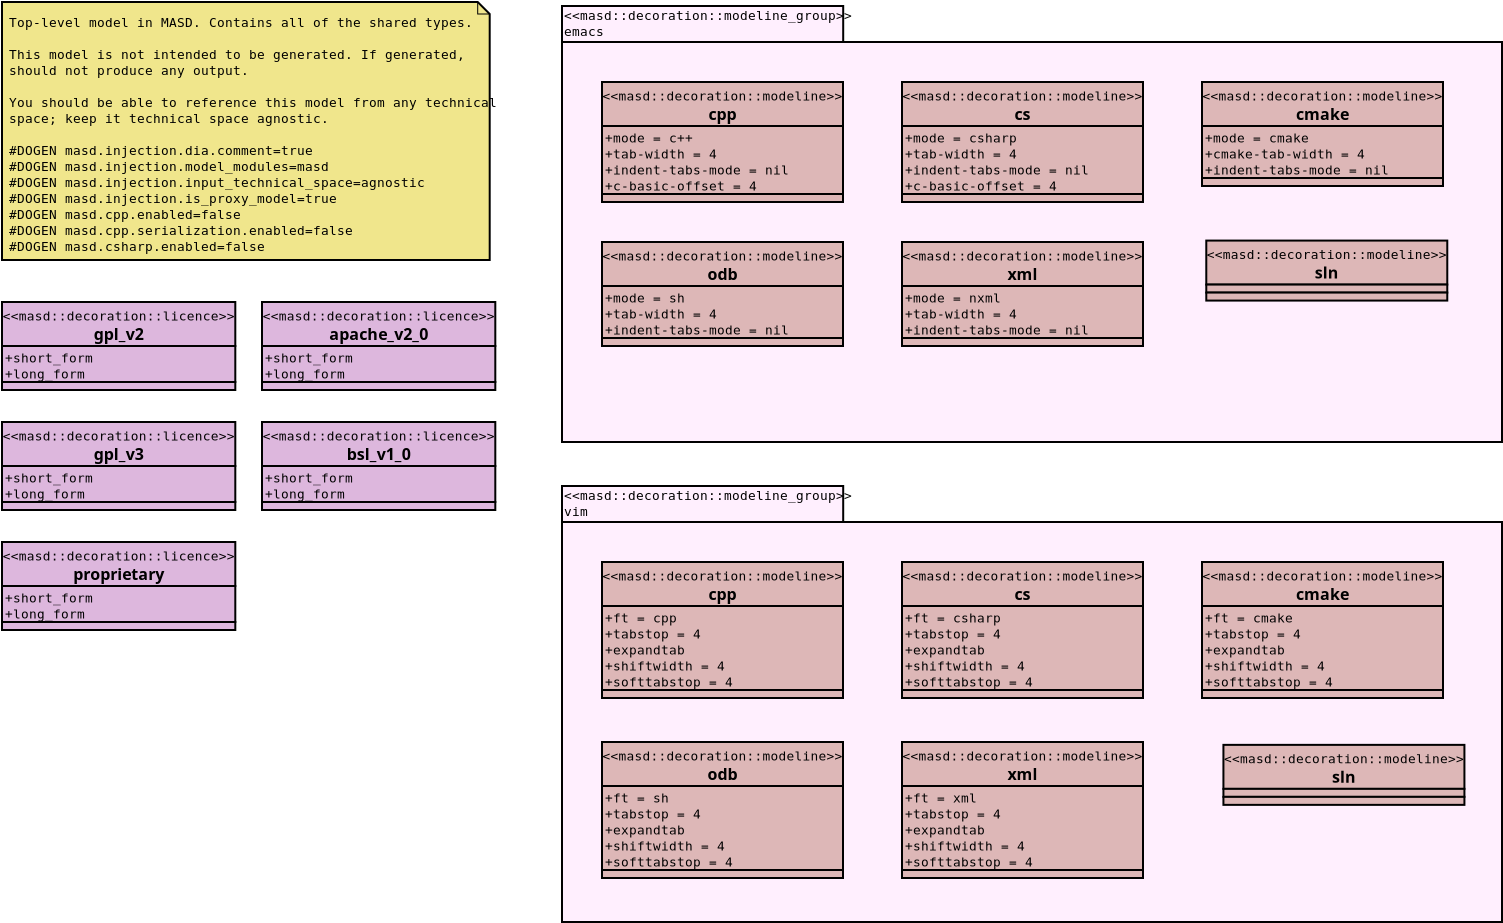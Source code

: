<?xml version="1.0" encoding="UTF-8"?>
<dia:diagram xmlns:dia="http://www.lysator.liu.se/~alla/dia/">
  <dia:layer name="Background" visible="true" active="true">
    <dia:object type="UML - LargePackage" version="0" id="O0">
      <dia:attribute name="obj_pos">
        <dia:point val="-14,1"/>
      </dia:attribute>
      <dia:attribute name="obj_bb">
        <dia:rectangle val="-14.05,-0.85;33.05,21.05"/>
      </dia:attribute>
      <dia:attribute name="meta">
        <dia:composite type="dict"/>
      </dia:attribute>
      <dia:attribute name="elem_corner">
        <dia:point val="-14,1"/>
      </dia:attribute>
      <dia:attribute name="elem_width">
        <dia:real val="47"/>
      </dia:attribute>
      <dia:attribute name="elem_height">
        <dia:real val="20"/>
      </dia:attribute>
      <dia:attribute name="line_width">
        <dia:real val="0.1"/>
      </dia:attribute>
      <dia:attribute name="line_colour">
        <dia:color val="#000000"/>
      </dia:attribute>
      <dia:attribute name="fill_colour">
        <dia:color val="#ffeffe"/>
      </dia:attribute>
      <dia:attribute name="text_colour">
        <dia:color val="#000000"/>
      </dia:attribute>
      <dia:attribute name="stereotype">
        <dia:string>#masd::decoration::modeline_group#</dia:string>
      </dia:attribute>
      <dia:attribute name="name">
        <dia:string>#emacs#</dia:string>
      </dia:attribute>
    </dia:object>
    <dia:object type="UML - Class" version="0" id="O1">
      <dia:attribute name="obj_pos">
        <dia:point val="-12,3"/>
      </dia:attribute>
      <dia:attribute name="obj_bb">
        <dia:rectangle val="-12.05,2.95;0.1,9.05"/>
      </dia:attribute>
      <dia:attribute name="elem_corner">
        <dia:point val="-12,3"/>
      </dia:attribute>
      <dia:attribute name="elem_width">
        <dia:real val="12.05"/>
      </dia:attribute>
      <dia:attribute name="elem_height">
        <dia:real val="6.0"/>
      </dia:attribute>
      <dia:attribute name="name">
        <dia:string>#cpp#</dia:string>
      </dia:attribute>
      <dia:attribute name="stereotype">
        <dia:string>#masd::decoration::modeline#</dia:string>
      </dia:attribute>
      <dia:attribute name="comment">
        <dia:string>##DOGEN masd.decoration.modeline.editor=emacs
#DOGEN masd.decoration.modeline.location=top
#DOGEN masd.decoration.modeline.technical_space=cpp#</dia:string>
      </dia:attribute>
      <dia:attribute name="abstract">
        <dia:boolean val="false"/>
      </dia:attribute>
      <dia:attribute name="suppress_attributes">
        <dia:boolean val="false"/>
      </dia:attribute>
      <dia:attribute name="suppress_operations">
        <dia:boolean val="false"/>
      </dia:attribute>
      <dia:attribute name="visible_attributes">
        <dia:boolean val="true"/>
      </dia:attribute>
      <dia:attribute name="visible_operations">
        <dia:boolean val="true"/>
      </dia:attribute>
      <dia:attribute name="visible_comments">
        <dia:boolean val="false"/>
      </dia:attribute>
      <dia:attribute name="wrap_operations">
        <dia:boolean val="true"/>
      </dia:attribute>
      <dia:attribute name="wrap_after_char">
        <dia:int val="40"/>
      </dia:attribute>
      <dia:attribute name="comment_line_length">
        <dia:int val="17"/>
      </dia:attribute>
      <dia:attribute name="comment_tagging">
        <dia:boolean val="false"/>
      </dia:attribute>
      <dia:attribute name="line_width">
        <dia:real val="0.1"/>
      </dia:attribute>
      <dia:attribute name="line_color">
        <dia:color val="#000000"/>
      </dia:attribute>
      <dia:attribute name="fill_color">
        <dia:color val="#ddb7b7"/>
      </dia:attribute>
      <dia:attribute name="text_color">
        <dia:color val="#000000"/>
      </dia:attribute>
      <dia:attribute name="normal_font">
        <dia:font family="monospace" style="0" name="Courier"/>
      </dia:attribute>
      <dia:attribute name="abstract_font">
        <dia:font family="monospace" style="88" name="Courier-BoldOblique"/>
      </dia:attribute>
      <dia:attribute name="polymorphic_font">
        <dia:font family="monospace" style="8" name="Courier-Oblique"/>
      </dia:attribute>
      <dia:attribute name="classname_font">
        <dia:font family="sans" style="80" name="Helvetica-Bold"/>
      </dia:attribute>
      <dia:attribute name="abstract_classname_font">
        <dia:font family="sans" style="88" name="Helvetica-BoldOblique"/>
      </dia:attribute>
      <dia:attribute name="comment_font">
        <dia:font family="sans" style="8" name="Helvetica-Oblique"/>
      </dia:attribute>
      <dia:attribute name="normal_font_height">
        <dia:real val="0.8"/>
      </dia:attribute>
      <dia:attribute name="polymorphic_font_height">
        <dia:real val="0.8"/>
      </dia:attribute>
      <dia:attribute name="abstract_font_height">
        <dia:real val="0.8"/>
      </dia:attribute>
      <dia:attribute name="classname_font_height">
        <dia:real val="1"/>
      </dia:attribute>
      <dia:attribute name="abstract_classname_font_height">
        <dia:real val="1"/>
      </dia:attribute>
      <dia:attribute name="comment_font_height">
        <dia:real val="0.7"/>
      </dia:attribute>
      <dia:attribute name="attributes">
        <dia:composite type="umlattribute">
          <dia:attribute name="name">
            <dia:string>#mode#</dia:string>
          </dia:attribute>
          <dia:attribute name="type">
            <dia:string>##</dia:string>
          </dia:attribute>
          <dia:attribute name="value">
            <dia:string>#c++#</dia:string>
          </dia:attribute>
          <dia:attribute name="comment">
            <dia:string>##</dia:string>
          </dia:attribute>
          <dia:attribute name="visibility">
            <dia:enum val="0"/>
          </dia:attribute>
          <dia:attribute name="abstract">
            <dia:boolean val="false"/>
          </dia:attribute>
          <dia:attribute name="class_scope">
            <dia:boolean val="false"/>
          </dia:attribute>
        </dia:composite>
        <dia:composite type="umlattribute">
          <dia:attribute name="name">
            <dia:string>#tab-width#</dia:string>
          </dia:attribute>
          <dia:attribute name="type">
            <dia:string>##</dia:string>
          </dia:attribute>
          <dia:attribute name="value">
            <dia:string>#4#</dia:string>
          </dia:attribute>
          <dia:attribute name="comment">
            <dia:string>##</dia:string>
          </dia:attribute>
          <dia:attribute name="visibility">
            <dia:enum val="0"/>
          </dia:attribute>
          <dia:attribute name="abstract">
            <dia:boolean val="false"/>
          </dia:attribute>
          <dia:attribute name="class_scope">
            <dia:boolean val="false"/>
          </dia:attribute>
        </dia:composite>
        <dia:composite type="umlattribute">
          <dia:attribute name="name">
            <dia:string>#indent-tabs-mode#</dia:string>
          </dia:attribute>
          <dia:attribute name="type">
            <dia:string>##</dia:string>
          </dia:attribute>
          <dia:attribute name="value">
            <dia:string>#nil#</dia:string>
          </dia:attribute>
          <dia:attribute name="comment">
            <dia:string>##</dia:string>
          </dia:attribute>
          <dia:attribute name="visibility">
            <dia:enum val="0"/>
          </dia:attribute>
          <dia:attribute name="abstract">
            <dia:boolean val="false"/>
          </dia:attribute>
          <dia:attribute name="class_scope">
            <dia:boolean val="false"/>
          </dia:attribute>
        </dia:composite>
        <dia:composite type="umlattribute">
          <dia:attribute name="name">
            <dia:string>#c-basic-offset#</dia:string>
          </dia:attribute>
          <dia:attribute name="type">
            <dia:string>##</dia:string>
          </dia:attribute>
          <dia:attribute name="value">
            <dia:string>#4#</dia:string>
          </dia:attribute>
          <dia:attribute name="comment">
            <dia:string>##</dia:string>
          </dia:attribute>
          <dia:attribute name="visibility">
            <dia:enum val="0"/>
          </dia:attribute>
          <dia:attribute name="abstract">
            <dia:boolean val="false"/>
          </dia:attribute>
          <dia:attribute name="class_scope">
            <dia:boolean val="false"/>
          </dia:attribute>
        </dia:composite>
      </dia:attribute>
      <dia:attribute name="operations"/>
      <dia:attribute name="template">
        <dia:boolean val="false"/>
      </dia:attribute>
      <dia:attribute name="templates"/>
      <dia:childnode parent="O0"/>
    </dia:object>
    <dia:object type="UML - Class" version="0" id="O2">
      <dia:attribute name="obj_pos">
        <dia:point val="3,3"/>
      </dia:attribute>
      <dia:attribute name="obj_bb">
        <dia:rectangle val="2.95,2.95;15.1,9.05"/>
      </dia:attribute>
      <dia:attribute name="elem_corner">
        <dia:point val="3,3"/>
      </dia:attribute>
      <dia:attribute name="elem_width">
        <dia:real val="12.05"/>
      </dia:attribute>
      <dia:attribute name="elem_height">
        <dia:real val="6.0"/>
      </dia:attribute>
      <dia:attribute name="name">
        <dia:string>#cs#</dia:string>
      </dia:attribute>
      <dia:attribute name="stereotype">
        <dia:string>#masd::decoration::modeline#</dia:string>
      </dia:attribute>
      <dia:attribute name="comment">
        <dia:string>##DOGEN masd.decoration.modeline.editor=emacs
#DOGEN masd.decoration.modeline.location=top
#DOGEN masd.decoration.modeline.technical_space=csharp#</dia:string>
      </dia:attribute>
      <dia:attribute name="abstract">
        <dia:boolean val="false"/>
      </dia:attribute>
      <dia:attribute name="suppress_attributes">
        <dia:boolean val="false"/>
      </dia:attribute>
      <dia:attribute name="suppress_operations">
        <dia:boolean val="false"/>
      </dia:attribute>
      <dia:attribute name="visible_attributes">
        <dia:boolean val="true"/>
      </dia:attribute>
      <dia:attribute name="visible_operations">
        <dia:boolean val="true"/>
      </dia:attribute>
      <dia:attribute name="visible_comments">
        <dia:boolean val="false"/>
      </dia:attribute>
      <dia:attribute name="wrap_operations">
        <dia:boolean val="true"/>
      </dia:attribute>
      <dia:attribute name="wrap_after_char">
        <dia:int val="40"/>
      </dia:attribute>
      <dia:attribute name="comment_line_length">
        <dia:int val="17"/>
      </dia:attribute>
      <dia:attribute name="comment_tagging">
        <dia:boolean val="false"/>
      </dia:attribute>
      <dia:attribute name="line_width">
        <dia:real val="0.1"/>
      </dia:attribute>
      <dia:attribute name="line_color">
        <dia:color val="#000000"/>
      </dia:attribute>
      <dia:attribute name="fill_color">
        <dia:color val="#ddb7b7"/>
      </dia:attribute>
      <dia:attribute name="text_color">
        <dia:color val="#000000"/>
      </dia:attribute>
      <dia:attribute name="normal_font">
        <dia:font family="monospace" style="0" name="Courier"/>
      </dia:attribute>
      <dia:attribute name="abstract_font">
        <dia:font family="monospace" style="88" name="Courier-BoldOblique"/>
      </dia:attribute>
      <dia:attribute name="polymorphic_font">
        <dia:font family="monospace" style="8" name="Courier-Oblique"/>
      </dia:attribute>
      <dia:attribute name="classname_font">
        <dia:font family="sans" style="80" name="Helvetica-Bold"/>
      </dia:attribute>
      <dia:attribute name="abstract_classname_font">
        <dia:font family="sans" style="88" name="Helvetica-BoldOblique"/>
      </dia:attribute>
      <dia:attribute name="comment_font">
        <dia:font family="sans" style="8" name="Helvetica-Oblique"/>
      </dia:attribute>
      <dia:attribute name="normal_font_height">
        <dia:real val="0.8"/>
      </dia:attribute>
      <dia:attribute name="polymorphic_font_height">
        <dia:real val="0.8"/>
      </dia:attribute>
      <dia:attribute name="abstract_font_height">
        <dia:real val="0.8"/>
      </dia:attribute>
      <dia:attribute name="classname_font_height">
        <dia:real val="1"/>
      </dia:attribute>
      <dia:attribute name="abstract_classname_font_height">
        <dia:real val="1"/>
      </dia:attribute>
      <dia:attribute name="comment_font_height">
        <dia:real val="0.7"/>
      </dia:attribute>
      <dia:attribute name="attributes">
        <dia:composite type="umlattribute">
          <dia:attribute name="name">
            <dia:string>#mode#</dia:string>
          </dia:attribute>
          <dia:attribute name="type">
            <dia:string>##</dia:string>
          </dia:attribute>
          <dia:attribute name="value">
            <dia:string>#csharp#</dia:string>
          </dia:attribute>
          <dia:attribute name="comment">
            <dia:string>##</dia:string>
          </dia:attribute>
          <dia:attribute name="visibility">
            <dia:enum val="0"/>
          </dia:attribute>
          <dia:attribute name="abstract">
            <dia:boolean val="false"/>
          </dia:attribute>
          <dia:attribute name="class_scope">
            <dia:boolean val="false"/>
          </dia:attribute>
        </dia:composite>
        <dia:composite type="umlattribute">
          <dia:attribute name="name">
            <dia:string>#tab-width#</dia:string>
          </dia:attribute>
          <dia:attribute name="type">
            <dia:string>##</dia:string>
          </dia:attribute>
          <dia:attribute name="value">
            <dia:string>#4#</dia:string>
          </dia:attribute>
          <dia:attribute name="comment">
            <dia:string>##</dia:string>
          </dia:attribute>
          <dia:attribute name="visibility">
            <dia:enum val="0"/>
          </dia:attribute>
          <dia:attribute name="abstract">
            <dia:boolean val="false"/>
          </dia:attribute>
          <dia:attribute name="class_scope">
            <dia:boolean val="false"/>
          </dia:attribute>
        </dia:composite>
        <dia:composite type="umlattribute">
          <dia:attribute name="name">
            <dia:string>#indent-tabs-mode#</dia:string>
          </dia:attribute>
          <dia:attribute name="type">
            <dia:string>##</dia:string>
          </dia:attribute>
          <dia:attribute name="value">
            <dia:string>#nil#</dia:string>
          </dia:attribute>
          <dia:attribute name="comment">
            <dia:string>##</dia:string>
          </dia:attribute>
          <dia:attribute name="visibility">
            <dia:enum val="0"/>
          </dia:attribute>
          <dia:attribute name="abstract">
            <dia:boolean val="false"/>
          </dia:attribute>
          <dia:attribute name="class_scope">
            <dia:boolean val="false"/>
          </dia:attribute>
        </dia:composite>
        <dia:composite type="umlattribute">
          <dia:attribute name="name">
            <dia:string>#c-basic-offset#</dia:string>
          </dia:attribute>
          <dia:attribute name="type">
            <dia:string>##</dia:string>
          </dia:attribute>
          <dia:attribute name="value">
            <dia:string>#4#</dia:string>
          </dia:attribute>
          <dia:attribute name="comment">
            <dia:string>##</dia:string>
          </dia:attribute>
          <dia:attribute name="visibility">
            <dia:enum val="0"/>
          </dia:attribute>
          <dia:attribute name="abstract">
            <dia:boolean val="false"/>
          </dia:attribute>
          <dia:attribute name="class_scope">
            <dia:boolean val="false"/>
          </dia:attribute>
        </dia:composite>
      </dia:attribute>
      <dia:attribute name="operations"/>
      <dia:attribute name="template">
        <dia:boolean val="false"/>
      </dia:attribute>
      <dia:attribute name="templates"/>
      <dia:childnode parent="O0"/>
    </dia:object>
    <dia:object type="UML - Class" version="0" id="O3">
      <dia:attribute name="obj_pos">
        <dia:point val="18,3"/>
      </dia:attribute>
      <dia:attribute name="obj_bb">
        <dia:rectangle val="17.95,2.95;30.1,8.25"/>
      </dia:attribute>
      <dia:attribute name="elem_corner">
        <dia:point val="18,3"/>
      </dia:attribute>
      <dia:attribute name="elem_width">
        <dia:real val="12.05"/>
      </dia:attribute>
      <dia:attribute name="elem_height">
        <dia:real val="5.2"/>
      </dia:attribute>
      <dia:attribute name="name">
        <dia:string>#cmake#</dia:string>
      </dia:attribute>
      <dia:attribute name="stereotype">
        <dia:string>#masd::decoration::modeline#</dia:string>
      </dia:attribute>
      <dia:attribute name="comment">
        <dia:string>##DOGEN masd.decoration.modeline.editor=emacs
#DOGEN masd.decoration.modeline.location=top
#DOGEN masd.decoration.modeline.technical_space=cmake#</dia:string>
      </dia:attribute>
      <dia:attribute name="abstract">
        <dia:boolean val="false"/>
      </dia:attribute>
      <dia:attribute name="suppress_attributes">
        <dia:boolean val="false"/>
      </dia:attribute>
      <dia:attribute name="suppress_operations">
        <dia:boolean val="false"/>
      </dia:attribute>
      <dia:attribute name="visible_attributes">
        <dia:boolean val="true"/>
      </dia:attribute>
      <dia:attribute name="visible_operations">
        <dia:boolean val="true"/>
      </dia:attribute>
      <dia:attribute name="visible_comments">
        <dia:boolean val="false"/>
      </dia:attribute>
      <dia:attribute name="wrap_operations">
        <dia:boolean val="true"/>
      </dia:attribute>
      <dia:attribute name="wrap_after_char">
        <dia:int val="40"/>
      </dia:attribute>
      <dia:attribute name="comment_line_length">
        <dia:int val="17"/>
      </dia:attribute>
      <dia:attribute name="comment_tagging">
        <dia:boolean val="false"/>
      </dia:attribute>
      <dia:attribute name="line_width">
        <dia:real val="0.1"/>
      </dia:attribute>
      <dia:attribute name="line_color">
        <dia:color val="#000000"/>
      </dia:attribute>
      <dia:attribute name="fill_color">
        <dia:color val="#ddb7b7"/>
      </dia:attribute>
      <dia:attribute name="text_color">
        <dia:color val="#000000"/>
      </dia:attribute>
      <dia:attribute name="normal_font">
        <dia:font family="monospace" style="0" name="Courier"/>
      </dia:attribute>
      <dia:attribute name="abstract_font">
        <dia:font family="monospace" style="88" name="Courier-BoldOblique"/>
      </dia:attribute>
      <dia:attribute name="polymorphic_font">
        <dia:font family="monospace" style="8" name="Courier-Oblique"/>
      </dia:attribute>
      <dia:attribute name="classname_font">
        <dia:font family="sans" style="80" name="Helvetica-Bold"/>
      </dia:attribute>
      <dia:attribute name="abstract_classname_font">
        <dia:font family="sans" style="88" name="Helvetica-BoldOblique"/>
      </dia:attribute>
      <dia:attribute name="comment_font">
        <dia:font family="sans" style="8" name="Helvetica-Oblique"/>
      </dia:attribute>
      <dia:attribute name="normal_font_height">
        <dia:real val="0.8"/>
      </dia:attribute>
      <dia:attribute name="polymorphic_font_height">
        <dia:real val="0.8"/>
      </dia:attribute>
      <dia:attribute name="abstract_font_height">
        <dia:real val="0.8"/>
      </dia:attribute>
      <dia:attribute name="classname_font_height">
        <dia:real val="1"/>
      </dia:attribute>
      <dia:attribute name="abstract_classname_font_height">
        <dia:real val="1"/>
      </dia:attribute>
      <dia:attribute name="comment_font_height">
        <dia:real val="0.7"/>
      </dia:attribute>
      <dia:attribute name="attributes">
        <dia:composite type="umlattribute">
          <dia:attribute name="name">
            <dia:string>#mode#</dia:string>
          </dia:attribute>
          <dia:attribute name="type">
            <dia:string>##</dia:string>
          </dia:attribute>
          <dia:attribute name="value">
            <dia:string>#cmake#</dia:string>
          </dia:attribute>
          <dia:attribute name="comment">
            <dia:string>##</dia:string>
          </dia:attribute>
          <dia:attribute name="visibility">
            <dia:enum val="0"/>
          </dia:attribute>
          <dia:attribute name="abstract">
            <dia:boolean val="false"/>
          </dia:attribute>
          <dia:attribute name="class_scope">
            <dia:boolean val="false"/>
          </dia:attribute>
        </dia:composite>
        <dia:composite type="umlattribute">
          <dia:attribute name="name">
            <dia:string>#cmake-tab-width#</dia:string>
          </dia:attribute>
          <dia:attribute name="type">
            <dia:string>##</dia:string>
          </dia:attribute>
          <dia:attribute name="value">
            <dia:string>#4#</dia:string>
          </dia:attribute>
          <dia:attribute name="comment">
            <dia:string>##</dia:string>
          </dia:attribute>
          <dia:attribute name="visibility">
            <dia:enum val="0"/>
          </dia:attribute>
          <dia:attribute name="abstract">
            <dia:boolean val="false"/>
          </dia:attribute>
          <dia:attribute name="class_scope">
            <dia:boolean val="false"/>
          </dia:attribute>
        </dia:composite>
        <dia:composite type="umlattribute">
          <dia:attribute name="name">
            <dia:string>#indent-tabs-mode#</dia:string>
          </dia:attribute>
          <dia:attribute name="type">
            <dia:string>##</dia:string>
          </dia:attribute>
          <dia:attribute name="value">
            <dia:string>#nil#</dia:string>
          </dia:attribute>
          <dia:attribute name="comment">
            <dia:string>##</dia:string>
          </dia:attribute>
          <dia:attribute name="visibility">
            <dia:enum val="0"/>
          </dia:attribute>
          <dia:attribute name="abstract">
            <dia:boolean val="false"/>
          </dia:attribute>
          <dia:attribute name="class_scope">
            <dia:boolean val="false"/>
          </dia:attribute>
        </dia:composite>
      </dia:attribute>
      <dia:attribute name="operations"/>
      <dia:attribute name="template">
        <dia:boolean val="false"/>
      </dia:attribute>
      <dia:attribute name="templates"/>
      <dia:childnode parent="O0"/>
    </dia:object>
    <dia:object type="UML - Class" version="0" id="O4">
      <dia:attribute name="obj_pos">
        <dia:point val="-12,11"/>
      </dia:attribute>
      <dia:attribute name="obj_bb">
        <dia:rectangle val="-12.05,10.95;0.1,16.25"/>
      </dia:attribute>
      <dia:attribute name="elem_corner">
        <dia:point val="-12,11"/>
      </dia:attribute>
      <dia:attribute name="elem_width">
        <dia:real val="12.05"/>
      </dia:attribute>
      <dia:attribute name="elem_height">
        <dia:real val="5.2"/>
      </dia:attribute>
      <dia:attribute name="name">
        <dia:string>#odb#</dia:string>
      </dia:attribute>
      <dia:attribute name="stereotype">
        <dia:string>#masd::decoration::modeline#</dia:string>
      </dia:attribute>
      <dia:attribute name="comment">
        <dia:string>##DOGEN masd.decoration.modeline.editor=emacs
#DOGEN masd.decoration.modeline.location=top
#DOGEN masd.decoration.modeline.technical_space=odb#</dia:string>
      </dia:attribute>
      <dia:attribute name="abstract">
        <dia:boolean val="false"/>
      </dia:attribute>
      <dia:attribute name="suppress_attributes">
        <dia:boolean val="false"/>
      </dia:attribute>
      <dia:attribute name="suppress_operations">
        <dia:boolean val="false"/>
      </dia:attribute>
      <dia:attribute name="visible_attributes">
        <dia:boolean val="true"/>
      </dia:attribute>
      <dia:attribute name="visible_operations">
        <dia:boolean val="true"/>
      </dia:attribute>
      <dia:attribute name="visible_comments">
        <dia:boolean val="false"/>
      </dia:attribute>
      <dia:attribute name="wrap_operations">
        <dia:boolean val="true"/>
      </dia:attribute>
      <dia:attribute name="wrap_after_char">
        <dia:int val="40"/>
      </dia:attribute>
      <dia:attribute name="comment_line_length">
        <dia:int val="17"/>
      </dia:attribute>
      <dia:attribute name="comment_tagging">
        <dia:boolean val="false"/>
      </dia:attribute>
      <dia:attribute name="line_width">
        <dia:real val="0.1"/>
      </dia:attribute>
      <dia:attribute name="line_color">
        <dia:color val="#000000"/>
      </dia:attribute>
      <dia:attribute name="fill_color">
        <dia:color val="#ddb7b7"/>
      </dia:attribute>
      <dia:attribute name="text_color">
        <dia:color val="#000000"/>
      </dia:attribute>
      <dia:attribute name="normal_font">
        <dia:font family="monospace" style="0" name="Courier"/>
      </dia:attribute>
      <dia:attribute name="abstract_font">
        <dia:font family="monospace" style="88" name="Courier-BoldOblique"/>
      </dia:attribute>
      <dia:attribute name="polymorphic_font">
        <dia:font family="monospace" style="8" name="Courier-Oblique"/>
      </dia:attribute>
      <dia:attribute name="classname_font">
        <dia:font family="sans" style="80" name="Helvetica-Bold"/>
      </dia:attribute>
      <dia:attribute name="abstract_classname_font">
        <dia:font family="sans" style="88" name="Helvetica-BoldOblique"/>
      </dia:attribute>
      <dia:attribute name="comment_font">
        <dia:font family="sans" style="8" name="Helvetica-Oblique"/>
      </dia:attribute>
      <dia:attribute name="normal_font_height">
        <dia:real val="0.8"/>
      </dia:attribute>
      <dia:attribute name="polymorphic_font_height">
        <dia:real val="0.8"/>
      </dia:attribute>
      <dia:attribute name="abstract_font_height">
        <dia:real val="0.8"/>
      </dia:attribute>
      <dia:attribute name="classname_font_height">
        <dia:real val="1"/>
      </dia:attribute>
      <dia:attribute name="abstract_classname_font_height">
        <dia:real val="1"/>
      </dia:attribute>
      <dia:attribute name="comment_font_height">
        <dia:real val="0.7"/>
      </dia:attribute>
      <dia:attribute name="attributes">
        <dia:composite type="umlattribute">
          <dia:attribute name="name">
            <dia:string>#mode#</dia:string>
          </dia:attribute>
          <dia:attribute name="type">
            <dia:string>##</dia:string>
          </dia:attribute>
          <dia:attribute name="value">
            <dia:string>#sh#</dia:string>
          </dia:attribute>
          <dia:attribute name="comment">
            <dia:string>##</dia:string>
          </dia:attribute>
          <dia:attribute name="visibility">
            <dia:enum val="0"/>
          </dia:attribute>
          <dia:attribute name="abstract">
            <dia:boolean val="false"/>
          </dia:attribute>
          <dia:attribute name="class_scope">
            <dia:boolean val="false"/>
          </dia:attribute>
        </dia:composite>
        <dia:composite type="umlattribute">
          <dia:attribute name="name">
            <dia:string>#tab-width#</dia:string>
          </dia:attribute>
          <dia:attribute name="type">
            <dia:string>##</dia:string>
          </dia:attribute>
          <dia:attribute name="value">
            <dia:string>#4#</dia:string>
          </dia:attribute>
          <dia:attribute name="comment">
            <dia:string>##</dia:string>
          </dia:attribute>
          <dia:attribute name="visibility">
            <dia:enum val="0"/>
          </dia:attribute>
          <dia:attribute name="abstract">
            <dia:boolean val="false"/>
          </dia:attribute>
          <dia:attribute name="class_scope">
            <dia:boolean val="false"/>
          </dia:attribute>
        </dia:composite>
        <dia:composite type="umlattribute">
          <dia:attribute name="name">
            <dia:string>#indent-tabs-mode#</dia:string>
          </dia:attribute>
          <dia:attribute name="type">
            <dia:string>##</dia:string>
          </dia:attribute>
          <dia:attribute name="value">
            <dia:string>#nil#</dia:string>
          </dia:attribute>
          <dia:attribute name="comment">
            <dia:string>##</dia:string>
          </dia:attribute>
          <dia:attribute name="visibility">
            <dia:enum val="0"/>
          </dia:attribute>
          <dia:attribute name="abstract">
            <dia:boolean val="false"/>
          </dia:attribute>
          <dia:attribute name="class_scope">
            <dia:boolean val="false"/>
          </dia:attribute>
        </dia:composite>
      </dia:attribute>
      <dia:attribute name="operations"/>
      <dia:attribute name="template">
        <dia:boolean val="false"/>
      </dia:attribute>
      <dia:attribute name="templates"/>
      <dia:childnode parent="O0"/>
    </dia:object>
    <dia:object type="UML - Class" version="0" id="O5">
      <dia:attribute name="obj_pos">
        <dia:point val="3,11"/>
      </dia:attribute>
      <dia:attribute name="obj_bb">
        <dia:rectangle val="2.95,10.95;15.1,16.25"/>
      </dia:attribute>
      <dia:attribute name="elem_corner">
        <dia:point val="3,11"/>
      </dia:attribute>
      <dia:attribute name="elem_width">
        <dia:real val="12.05"/>
      </dia:attribute>
      <dia:attribute name="elem_height">
        <dia:real val="5.2"/>
      </dia:attribute>
      <dia:attribute name="name">
        <dia:string>#xml#</dia:string>
      </dia:attribute>
      <dia:attribute name="stereotype">
        <dia:string>#masd::decoration::modeline#</dia:string>
      </dia:attribute>
      <dia:attribute name="comment">
        <dia:string>##DOGEN masd.decoration.modeline.editor=emacs
#DOGEN masd.decoration.modeline.location=top
#DOGEN masd.decoration.modeline.technical_space=xml#</dia:string>
      </dia:attribute>
      <dia:attribute name="abstract">
        <dia:boolean val="false"/>
      </dia:attribute>
      <dia:attribute name="suppress_attributes">
        <dia:boolean val="false"/>
      </dia:attribute>
      <dia:attribute name="suppress_operations">
        <dia:boolean val="false"/>
      </dia:attribute>
      <dia:attribute name="visible_attributes">
        <dia:boolean val="true"/>
      </dia:attribute>
      <dia:attribute name="visible_operations">
        <dia:boolean val="true"/>
      </dia:attribute>
      <dia:attribute name="visible_comments">
        <dia:boolean val="false"/>
      </dia:attribute>
      <dia:attribute name="wrap_operations">
        <dia:boolean val="true"/>
      </dia:attribute>
      <dia:attribute name="wrap_after_char">
        <dia:int val="40"/>
      </dia:attribute>
      <dia:attribute name="comment_line_length">
        <dia:int val="17"/>
      </dia:attribute>
      <dia:attribute name="comment_tagging">
        <dia:boolean val="false"/>
      </dia:attribute>
      <dia:attribute name="line_width">
        <dia:real val="0.1"/>
      </dia:attribute>
      <dia:attribute name="line_color">
        <dia:color val="#000000"/>
      </dia:attribute>
      <dia:attribute name="fill_color">
        <dia:color val="#ddb7b7"/>
      </dia:attribute>
      <dia:attribute name="text_color">
        <dia:color val="#000000"/>
      </dia:attribute>
      <dia:attribute name="normal_font">
        <dia:font family="monospace" style="0" name="Courier"/>
      </dia:attribute>
      <dia:attribute name="abstract_font">
        <dia:font family="monospace" style="88" name="Courier-BoldOblique"/>
      </dia:attribute>
      <dia:attribute name="polymorphic_font">
        <dia:font family="monospace" style="8" name="Courier-Oblique"/>
      </dia:attribute>
      <dia:attribute name="classname_font">
        <dia:font family="sans" style="80" name="Helvetica-Bold"/>
      </dia:attribute>
      <dia:attribute name="abstract_classname_font">
        <dia:font family="sans" style="88" name="Helvetica-BoldOblique"/>
      </dia:attribute>
      <dia:attribute name="comment_font">
        <dia:font family="sans" style="8" name="Helvetica-Oblique"/>
      </dia:attribute>
      <dia:attribute name="normal_font_height">
        <dia:real val="0.8"/>
      </dia:attribute>
      <dia:attribute name="polymorphic_font_height">
        <dia:real val="0.8"/>
      </dia:attribute>
      <dia:attribute name="abstract_font_height">
        <dia:real val="0.8"/>
      </dia:attribute>
      <dia:attribute name="classname_font_height">
        <dia:real val="1"/>
      </dia:attribute>
      <dia:attribute name="abstract_classname_font_height">
        <dia:real val="1"/>
      </dia:attribute>
      <dia:attribute name="comment_font_height">
        <dia:real val="0.7"/>
      </dia:attribute>
      <dia:attribute name="attributes">
        <dia:composite type="umlattribute">
          <dia:attribute name="name">
            <dia:string>#mode#</dia:string>
          </dia:attribute>
          <dia:attribute name="type">
            <dia:string>##</dia:string>
          </dia:attribute>
          <dia:attribute name="value">
            <dia:string>#nxml#</dia:string>
          </dia:attribute>
          <dia:attribute name="comment">
            <dia:string>##</dia:string>
          </dia:attribute>
          <dia:attribute name="visibility">
            <dia:enum val="0"/>
          </dia:attribute>
          <dia:attribute name="abstract">
            <dia:boolean val="false"/>
          </dia:attribute>
          <dia:attribute name="class_scope">
            <dia:boolean val="false"/>
          </dia:attribute>
        </dia:composite>
        <dia:composite type="umlattribute">
          <dia:attribute name="name">
            <dia:string>#tab-width#</dia:string>
          </dia:attribute>
          <dia:attribute name="type">
            <dia:string>##</dia:string>
          </dia:attribute>
          <dia:attribute name="value">
            <dia:string>#4#</dia:string>
          </dia:attribute>
          <dia:attribute name="comment">
            <dia:string>##</dia:string>
          </dia:attribute>
          <dia:attribute name="visibility">
            <dia:enum val="0"/>
          </dia:attribute>
          <dia:attribute name="abstract">
            <dia:boolean val="false"/>
          </dia:attribute>
          <dia:attribute name="class_scope">
            <dia:boolean val="false"/>
          </dia:attribute>
        </dia:composite>
        <dia:composite type="umlattribute">
          <dia:attribute name="name">
            <dia:string>#indent-tabs-mode#</dia:string>
          </dia:attribute>
          <dia:attribute name="type">
            <dia:string>##</dia:string>
          </dia:attribute>
          <dia:attribute name="value">
            <dia:string>#nil#</dia:string>
          </dia:attribute>
          <dia:attribute name="comment">
            <dia:string>##</dia:string>
          </dia:attribute>
          <dia:attribute name="visibility">
            <dia:enum val="0"/>
          </dia:attribute>
          <dia:attribute name="abstract">
            <dia:boolean val="false"/>
          </dia:attribute>
          <dia:attribute name="class_scope">
            <dia:boolean val="false"/>
          </dia:attribute>
        </dia:composite>
      </dia:attribute>
      <dia:attribute name="operations"/>
      <dia:attribute name="template">
        <dia:boolean val="false"/>
      </dia:attribute>
      <dia:attribute name="templates"/>
      <dia:childnode parent="O0"/>
    </dia:object>
    <dia:object type="UML - LargePackage" version="0" id="O6">
      <dia:attribute name="obj_pos">
        <dia:point val="-14,25"/>
      </dia:attribute>
      <dia:attribute name="obj_bb">
        <dia:rectangle val="-14.05,23.15;33.05,45.05"/>
      </dia:attribute>
      <dia:attribute name="meta">
        <dia:composite type="dict"/>
      </dia:attribute>
      <dia:attribute name="elem_corner">
        <dia:point val="-14,25"/>
      </dia:attribute>
      <dia:attribute name="elem_width">
        <dia:real val="47"/>
      </dia:attribute>
      <dia:attribute name="elem_height">
        <dia:real val="20"/>
      </dia:attribute>
      <dia:attribute name="line_width">
        <dia:real val="0.1"/>
      </dia:attribute>
      <dia:attribute name="line_colour">
        <dia:color val="#000000"/>
      </dia:attribute>
      <dia:attribute name="fill_colour">
        <dia:color val="#ffeffe"/>
      </dia:attribute>
      <dia:attribute name="text_colour">
        <dia:color val="#000000"/>
      </dia:attribute>
      <dia:attribute name="stereotype">
        <dia:string>#masd::decoration::modeline_group#</dia:string>
      </dia:attribute>
      <dia:attribute name="name">
        <dia:string>#vim#</dia:string>
      </dia:attribute>
    </dia:object>
    <dia:object type="UML - Class" version="0" id="O7">
      <dia:attribute name="obj_pos">
        <dia:point val="3,36"/>
      </dia:attribute>
      <dia:attribute name="obj_bb">
        <dia:rectangle val="2.95,35.95;15.1,42.85"/>
      </dia:attribute>
      <dia:attribute name="elem_corner">
        <dia:point val="3,36"/>
      </dia:attribute>
      <dia:attribute name="elem_width">
        <dia:real val="12.05"/>
      </dia:attribute>
      <dia:attribute name="elem_height">
        <dia:real val="6.8"/>
      </dia:attribute>
      <dia:attribute name="name">
        <dia:string>#xml#</dia:string>
      </dia:attribute>
      <dia:attribute name="stereotype">
        <dia:string>#masd::decoration::modeline#</dia:string>
      </dia:attribute>
      <dia:attribute name="comment">
        <dia:string>##DOGEN masd.decoration.modeline.editor=vim
#DOGEN masd.decoration.modeline.location=top
#DOGEN masd.decoration.modeline.technical_space=xml#</dia:string>
      </dia:attribute>
      <dia:attribute name="abstract">
        <dia:boolean val="false"/>
      </dia:attribute>
      <dia:attribute name="suppress_attributes">
        <dia:boolean val="false"/>
      </dia:attribute>
      <dia:attribute name="suppress_operations">
        <dia:boolean val="false"/>
      </dia:attribute>
      <dia:attribute name="visible_attributes">
        <dia:boolean val="true"/>
      </dia:attribute>
      <dia:attribute name="visible_operations">
        <dia:boolean val="true"/>
      </dia:attribute>
      <dia:attribute name="visible_comments">
        <dia:boolean val="false"/>
      </dia:attribute>
      <dia:attribute name="wrap_operations">
        <dia:boolean val="true"/>
      </dia:attribute>
      <dia:attribute name="wrap_after_char">
        <dia:int val="40"/>
      </dia:attribute>
      <dia:attribute name="comment_line_length">
        <dia:int val="17"/>
      </dia:attribute>
      <dia:attribute name="comment_tagging">
        <dia:boolean val="false"/>
      </dia:attribute>
      <dia:attribute name="line_width">
        <dia:real val="0.1"/>
      </dia:attribute>
      <dia:attribute name="line_color">
        <dia:color val="#000000"/>
      </dia:attribute>
      <dia:attribute name="fill_color">
        <dia:color val="#ddb7b7"/>
      </dia:attribute>
      <dia:attribute name="text_color">
        <dia:color val="#000000"/>
      </dia:attribute>
      <dia:attribute name="normal_font">
        <dia:font family="monospace" style="0" name="Courier"/>
      </dia:attribute>
      <dia:attribute name="abstract_font">
        <dia:font family="monospace" style="88" name="Courier-BoldOblique"/>
      </dia:attribute>
      <dia:attribute name="polymorphic_font">
        <dia:font family="monospace" style="8" name="Courier-Oblique"/>
      </dia:attribute>
      <dia:attribute name="classname_font">
        <dia:font family="sans" style="80" name="Helvetica-Bold"/>
      </dia:attribute>
      <dia:attribute name="abstract_classname_font">
        <dia:font family="sans" style="88" name="Helvetica-BoldOblique"/>
      </dia:attribute>
      <dia:attribute name="comment_font">
        <dia:font family="sans" style="8" name="Helvetica-Oblique"/>
      </dia:attribute>
      <dia:attribute name="normal_font_height">
        <dia:real val="0.8"/>
      </dia:attribute>
      <dia:attribute name="polymorphic_font_height">
        <dia:real val="0.8"/>
      </dia:attribute>
      <dia:attribute name="abstract_font_height">
        <dia:real val="0.8"/>
      </dia:attribute>
      <dia:attribute name="classname_font_height">
        <dia:real val="1"/>
      </dia:attribute>
      <dia:attribute name="abstract_classname_font_height">
        <dia:real val="1"/>
      </dia:attribute>
      <dia:attribute name="comment_font_height">
        <dia:real val="0.7"/>
      </dia:attribute>
      <dia:attribute name="attributes">
        <dia:composite type="umlattribute">
          <dia:attribute name="name">
            <dia:string>#ft#</dia:string>
          </dia:attribute>
          <dia:attribute name="type">
            <dia:string>##</dia:string>
          </dia:attribute>
          <dia:attribute name="value">
            <dia:string>#xml#</dia:string>
          </dia:attribute>
          <dia:attribute name="comment">
            <dia:string>##</dia:string>
          </dia:attribute>
          <dia:attribute name="visibility">
            <dia:enum val="0"/>
          </dia:attribute>
          <dia:attribute name="abstract">
            <dia:boolean val="false"/>
          </dia:attribute>
          <dia:attribute name="class_scope">
            <dia:boolean val="false"/>
          </dia:attribute>
        </dia:composite>
        <dia:composite type="umlattribute">
          <dia:attribute name="name">
            <dia:string>#tabstop#</dia:string>
          </dia:attribute>
          <dia:attribute name="type">
            <dia:string>##</dia:string>
          </dia:attribute>
          <dia:attribute name="value">
            <dia:string>#4#</dia:string>
          </dia:attribute>
          <dia:attribute name="comment">
            <dia:string>##</dia:string>
          </dia:attribute>
          <dia:attribute name="visibility">
            <dia:enum val="0"/>
          </dia:attribute>
          <dia:attribute name="abstract">
            <dia:boolean val="false"/>
          </dia:attribute>
          <dia:attribute name="class_scope">
            <dia:boolean val="false"/>
          </dia:attribute>
        </dia:composite>
        <dia:composite type="umlattribute">
          <dia:attribute name="name">
            <dia:string>#expandtab#</dia:string>
          </dia:attribute>
          <dia:attribute name="type">
            <dia:string>##</dia:string>
          </dia:attribute>
          <dia:attribute name="value">
            <dia:string>##</dia:string>
          </dia:attribute>
          <dia:attribute name="comment">
            <dia:string>##</dia:string>
          </dia:attribute>
          <dia:attribute name="visibility">
            <dia:enum val="0"/>
          </dia:attribute>
          <dia:attribute name="abstract">
            <dia:boolean val="false"/>
          </dia:attribute>
          <dia:attribute name="class_scope">
            <dia:boolean val="false"/>
          </dia:attribute>
        </dia:composite>
        <dia:composite type="umlattribute">
          <dia:attribute name="name">
            <dia:string>#shiftwidth#</dia:string>
          </dia:attribute>
          <dia:attribute name="type">
            <dia:string>##</dia:string>
          </dia:attribute>
          <dia:attribute name="value">
            <dia:string>#4#</dia:string>
          </dia:attribute>
          <dia:attribute name="comment">
            <dia:string>##</dia:string>
          </dia:attribute>
          <dia:attribute name="visibility">
            <dia:enum val="0"/>
          </dia:attribute>
          <dia:attribute name="abstract">
            <dia:boolean val="false"/>
          </dia:attribute>
          <dia:attribute name="class_scope">
            <dia:boolean val="false"/>
          </dia:attribute>
        </dia:composite>
        <dia:composite type="umlattribute">
          <dia:attribute name="name">
            <dia:string>#softtabstop#</dia:string>
          </dia:attribute>
          <dia:attribute name="type">
            <dia:string>##</dia:string>
          </dia:attribute>
          <dia:attribute name="value">
            <dia:string>#4#</dia:string>
          </dia:attribute>
          <dia:attribute name="comment">
            <dia:string>##</dia:string>
          </dia:attribute>
          <dia:attribute name="visibility">
            <dia:enum val="0"/>
          </dia:attribute>
          <dia:attribute name="abstract">
            <dia:boolean val="false"/>
          </dia:attribute>
          <dia:attribute name="class_scope">
            <dia:boolean val="false"/>
          </dia:attribute>
        </dia:composite>
      </dia:attribute>
      <dia:attribute name="operations"/>
      <dia:attribute name="template">
        <dia:boolean val="false"/>
      </dia:attribute>
      <dia:attribute name="templates"/>
      <dia:childnode parent="O6"/>
    </dia:object>
    <dia:object type="UML - Class" version="0" id="O8">
      <dia:attribute name="obj_pos">
        <dia:point val="-12,36"/>
      </dia:attribute>
      <dia:attribute name="obj_bb">
        <dia:rectangle val="-12.05,35.95;0.1,42.85"/>
      </dia:attribute>
      <dia:attribute name="elem_corner">
        <dia:point val="-12,36"/>
      </dia:attribute>
      <dia:attribute name="elem_width">
        <dia:real val="12.05"/>
      </dia:attribute>
      <dia:attribute name="elem_height">
        <dia:real val="6.8"/>
      </dia:attribute>
      <dia:attribute name="name">
        <dia:string>#odb#</dia:string>
      </dia:attribute>
      <dia:attribute name="stereotype">
        <dia:string>#masd::decoration::modeline#</dia:string>
      </dia:attribute>
      <dia:attribute name="comment">
        <dia:string>##DOGEN masd.decoration.modeline.editor=vim
#DOGEN masd.decoration.modeline.location=top
#DOGEN masd.decoration.modeline.technical_space=odb#</dia:string>
      </dia:attribute>
      <dia:attribute name="abstract">
        <dia:boolean val="false"/>
      </dia:attribute>
      <dia:attribute name="suppress_attributes">
        <dia:boolean val="false"/>
      </dia:attribute>
      <dia:attribute name="suppress_operations">
        <dia:boolean val="false"/>
      </dia:attribute>
      <dia:attribute name="visible_attributes">
        <dia:boolean val="true"/>
      </dia:attribute>
      <dia:attribute name="visible_operations">
        <dia:boolean val="true"/>
      </dia:attribute>
      <dia:attribute name="visible_comments">
        <dia:boolean val="false"/>
      </dia:attribute>
      <dia:attribute name="wrap_operations">
        <dia:boolean val="true"/>
      </dia:attribute>
      <dia:attribute name="wrap_after_char">
        <dia:int val="40"/>
      </dia:attribute>
      <dia:attribute name="comment_line_length">
        <dia:int val="17"/>
      </dia:attribute>
      <dia:attribute name="comment_tagging">
        <dia:boolean val="false"/>
      </dia:attribute>
      <dia:attribute name="line_width">
        <dia:real val="0.1"/>
      </dia:attribute>
      <dia:attribute name="line_color">
        <dia:color val="#000000"/>
      </dia:attribute>
      <dia:attribute name="fill_color">
        <dia:color val="#ddb7b7"/>
      </dia:attribute>
      <dia:attribute name="text_color">
        <dia:color val="#000000"/>
      </dia:attribute>
      <dia:attribute name="normal_font">
        <dia:font family="monospace" style="0" name="Courier"/>
      </dia:attribute>
      <dia:attribute name="abstract_font">
        <dia:font family="monospace" style="88" name="Courier-BoldOblique"/>
      </dia:attribute>
      <dia:attribute name="polymorphic_font">
        <dia:font family="monospace" style="8" name="Courier-Oblique"/>
      </dia:attribute>
      <dia:attribute name="classname_font">
        <dia:font family="sans" style="80" name="Helvetica-Bold"/>
      </dia:attribute>
      <dia:attribute name="abstract_classname_font">
        <dia:font family="sans" style="88" name="Helvetica-BoldOblique"/>
      </dia:attribute>
      <dia:attribute name="comment_font">
        <dia:font family="sans" style="8" name="Helvetica-Oblique"/>
      </dia:attribute>
      <dia:attribute name="normal_font_height">
        <dia:real val="0.8"/>
      </dia:attribute>
      <dia:attribute name="polymorphic_font_height">
        <dia:real val="0.8"/>
      </dia:attribute>
      <dia:attribute name="abstract_font_height">
        <dia:real val="0.8"/>
      </dia:attribute>
      <dia:attribute name="classname_font_height">
        <dia:real val="1"/>
      </dia:attribute>
      <dia:attribute name="abstract_classname_font_height">
        <dia:real val="1"/>
      </dia:attribute>
      <dia:attribute name="comment_font_height">
        <dia:real val="0.7"/>
      </dia:attribute>
      <dia:attribute name="attributes">
        <dia:composite type="umlattribute">
          <dia:attribute name="name">
            <dia:string>#ft#</dia:string>
          </dia:attribute>
          <dia:attribute name="type">
            <dia:string>##</dia:string>
          </dia:attribute>
          <dia:attribute name="value">
            <dia:string>#sh#</dia:string>
          </dia:attribute>
          <dia:attribute name="comment">
            <dia:string>##</dia:string>
          </dia:attribute>
          <dia:attribute name="visibility">
            <dia:enum val="0"/>
          </dia:attribute>
          <dia:attribute name="abstract">
            <dia:boolean val="false"/>
          </dia:attribute>
          <dia:attribute name="class_scope">
            <dia:boolean val="false"/>
          </dia:attribute>
        </dia:composite>
        <dia:composite type="umlattribute">
          <dia:attribute name="name">
            <dia:string>#tabstop#</dia:string>
          </dia:attribute>
          <dia:attribute name="type">
            <dia:string>##</dia:string>
          </dia:attribute>
          <dia:attribute name="value">
            <dia:string>#4#</dia:string>
          </dia:attribute>
          <dia:attribute name="comment">
            <dia:string>##</dia:string>
          </dia:attribute>
          <dia:attribute name="visibility">
            <dia:enum val="0"/>
          </dia:attribute>
          <dia:attribute name="abstract">
            <dia:boolean val="false"/>
          </dia:attribute>
          <dia:attribute name="class_scope">
            <dia:boolean val="false"/>
          </dia:attribute>
        </dia:composite>
        <dia:composite type="umlattribute">
          <dia:attribute name="name">
            <dia:string>#expandtab#</dia:string>
          </dia:attribute>
          <dia:attribute name="type">
            <dia:string>##</dia:string>
          </dia:attribute>
          <dia:attribute name="value">
            <dia:string>##</dia:string>
          </dia:attribute>
          <dia:attribute name="comment">
            <dia:string>##</dia:string>
          </dia:attribute>
          <dia:attribute name="visibility">
            <dia:enum val="0"/>
          </dia:attribute>
          <dia:attribute name="abstract">
            <dia:boolean val="false"/>
          </dia:attribute>
          <dia:attribute name="class_scope">
            <dia:boolean val="false"/>
          </dia:attribute>
        </dia:composite>
        <dia:composite type="umlattribute">
          <dia:attribute name="name">
            <dia:string>#shiftwidth#</dia:string>
          </dia:attribute>
          <dia:attribute name="type">
            <dia:string>##</dia:string>
          </dia:attribute>
          <dia:attribute name="value">
            <dia:string>#4#</dia:string>
          </dia:attribute>
          <dia:attribute name="comment">
            <dia:string>##</dia:string>
          </dia:attribute>
          <dia:attribute name="visibility">
            <dia:enum val="0"/>
          </dia:attribute>
          <dia:attribute name="abstract">
            <dia:boolean val="false"/>
          </dia:attribute>
          <dia:attribute name="class_scope">
            <dia:boolean val="false"/>
          </dia:attribute>
        </dia:composite>
        <dia:composite type="umlattribute">
          <dia:attribute name="name">
            <dia:string>#softtabstop#</dia:string>
          </dia:attribute>
          <dia:attribute name="type">
            <dia:string>##</dia:string>
          </dia:attribute>
          <dia:attribute name="value">
            <dia:string>#4#</dia:string>
          </dia:attribute>
          <dia:attribute name="comment">
            <dia:string>##</dia:string>
          </dia:attribute>
          <dia:attribute name="visibility">
            <dia:enum val="0"/>
          </dia:attribute>
          <dia:attribute name="abstract">
            <dia:boolean val="false"/>
          </dia:attribute>
          <dia:attribute name="class_scope">
            <dia:boolean val="false"/>
          </dia:attribute>
        </dia:composite>
      </dia:attribute>
      <dia:attribute name="operations"/>
      <dia:attribute name="template">
        <dia:boolean val="false"/>
      </dia:attribute>
      <dia:attribute name="templates"/>
      <dia:childnode parent="O6"/>
    </dia:object>
    <dia:object type="UML - Class" version="0" id="O9">
      <dia:attribute name="obj_pos">
        <dia:point val="18,27"/>
      </dia:attribute>
      <dia:attribute name="obj_bb">
        <dia:rectangle val="17.95,26.95;30.1,33.85"/>
      </dia:attribute>
      <dia:attribute name="elem_corner">
        <dia:point val="18,27"/>
      </dia:attribute>
      <dia:attribute name="elem_width">
        <dia:real val="12.05"/>
      </dia:attribute>
      <dia:attribute name="elem_height">
        <dia:real val="6.8"/>
      </dia:attribute>
      <dia:attribute name="name">
        <dia:string>#cmake#</dia:string>
      </dia:attribute>
      <dia:attribute name="stereotype">
        <dia:string>#masd::decoration::modeline#</dia:string>
      </dia:attribute>
      <dia:attribute name="comment">
        <dia:string>##DOGEN masd.decoration.modeline.editor=vim
#DOGEN masd.decoration.modeline.location=top
#DOGEN masd.decoration.modeline.technical_space=cmake#</dia:string>
      </dia:attribute>
      <dia:attribute name="abstract">
        <dia:boolean val="false"/>
      </dia:attribute>
      <dia:attribute name="suppress_attributes">
        <dia:boolean val="false"/>
      </dia:attribute>
      <dia:attribute name="suppress_operations">
        <dia:boolean val="false"/>
      </dia:attribute>
      <dia:attribute name="visible_attributes">
        <dia:boolean val="true"/>
      </dia:attribute>
      <dia:attribute name="visible_operations">
        <dia:boolean val="true"/>
      </dia:attribute>
      <dia:attribute name="visible_comments">
        <dia:boolean val="false"/>
      </dia:attribute>
      <dia:attribute name="wrap_operations">
        <dia:boolean val="true"/>
      </dia:attribute>
      <dia:attribute name="wrap_after_char">
        <dia:int val="40"/>
      </dia:attribute>
      <dia:attribute name="comment_line_length">
        <dia:int val="17"/>
      </dia:attribute>
      <dia:attribute name="comment_tagging">
        <dia:boolean val="false"/>
      </dia:attribute>
      <dia:attribute name="line_width">
        <dia:real val="0.1"/>
      </dia:attribute>
      <dia:attribute name="line_color">
        <dia:color val="#000000"/>
      </dia:attribute>
      <dia:attribute name="fill_color">
        <dia:color val="#ddb7b7"/>
      </dia:attribute>
      <dia:attribute name="text_color">
        <dia:color val="#000000"/>
      </dia:attribute>
      <dia:attribute name="normal_font">
        <dia:font family="monospace" style="0" name="Courier"/>
      </dia:attribute>
      <dia:attribute name="abstract_font">
        <dia:font family="monospace" style="88" name="Courier-BoldOblique"/>
      </dia:attribute>
      <dia:attribute name="polymorphic_font">
        <dia:font family="monospace" style="8" name="Courier-Oblique"/>
      </dia:attribute>
      <dia:attribute name="classname_font">
        <dia:font family="sans" style="80" name="Helvetica-Bold"/>
      </dia:attribute>
      <dia:attribute name="abstract_classname_font">
        <dia:font family="sans" style="88" name="Helvetica-BoldOblique"/>
      </dia:attribute>
      <dia:attribute name="comment_font">
        <dia:font family="sans" style="8" name="Helvetica-Oblique"/>
      </dia:attribute>
      <dia:attribute name="normal_font_height">
        <dia:real val="0.8"/>
      </dia:attribute>
      <dia:attribute name="polymorphic_font_height">
        <dia:real val="0.8"/>
      </dia:attribute>
      <dia:attribute name="abstract_font_height">
        <dia:real val="0.8"/>
      </dia:attribute>
      <dia:attribute name="classname_font_height">
        <dia:real val="1"/>
      </dia:attribute>
      <dia:attribute name="abstract_classname_font_height">
        <dia:real val="1"/>
      </dia:attribute>
      <dia:attribute name="comment_font_height">
        <dia:real val="0.7"/>
      </dia:attribute>
      <dia:attribute name="attributes">
        <dia:composite type="umlattribute">
          <dia:attribute name="name">
            <dia:string>#ft#</dia:string>
          </dia:attribute>
          <dia:attribute name="type">
            <dia:string>##</dia:string>
          </dia:attribute>
          <dia:attribute name="value">
            <dia:string>#cmake#</dia:string>
          </dia:attribute>
          <dia:attribute name="comment">
            <dia:string>##</dia:string>
          </dia:attribute>
          <dia:attribute name="visibility">
            <dia:enum val="0"/>
          </dia:attribute>
          <dia:attribute name="abstract">
            <dia:boolean val="false"/>
          </dia:attribute>
          <dia:attribute name="class_scope">
            <dia:boolean val="false"/>
          </dia:attribute>
        </dia:composite>
        <dia:composite type="umlattribute">
          <dia:attribute name="name">
            <dia:string>#tabstop#</dia:string>
          </dia:attribute>
          <dia:attribute name="type">
            <dia:string>##</dia:string>
          </dia:attribute>
          <dia:attribute name="value">
            <dia:string>#4#</dia:string>
          </dia:attribute>
          <dia:attribute name="comment">
            <dia:string>##</dia:string>
          </dia:attribute>
          <dia:attribute name="visibility">
            <dia:enum val="0"/>
          </dia:attribute>
          <dia:attribute name="abstract">
            <dia:boolean val="false"/>
          </dia:attribute>
          <dia:attribute name="class_scope">
            <dia:boolean val="false"/>
          </dia:attribute>
        </dia:composite>
        <dia:composite type="umlattribute">
          <dia:attribute name="name">
            <dia:string>#expandtab#</dia:string>
          </dia:attribute>
          <dia:attribute name="type">
            <dia:string>##</dia:string>
          </dia:attribute>
          <dia:attribute name="value">
            <dia:string>##</dia:string>
          </dia:attribute>
          <dia:attribute name="comment">
            <dia:string>##</dia:string>
          </dia:attribute>
          <dia:attribute name="visibility">
            <dia:enum val="0"/>
          </dia:attribute>
          <dia:attribute name="abstract">
            <dia:boolean val="false"/>
          </dia:attribute>
          <dia:attribute name="class_scope">
            <dia:boolean val="false"/>
          </dia:attribute>
        </dia:composite>
        <dia:composite type="umlattribute">
          <dia:attribute name="name">
            <dia:string>#shiftwidth#</dia:string>
          </dia:attribute>
          <dia:attribute name="type">
            <dia:string>##</dia:string>
          </dia:attribute>
          <dia:attribute name="value">
            <dia:string>#4#</dia:string>
          </dia:attribute>
          <dia:attribute name="comment">
            <dia:string>##</dia:string>
          </dia:attribute>
          <dia:attribute name="visibility">
            <dia:enum val="0"/>
          </dia:attribute>
          <dia:attribute name="abstract">
            <dia:boolean val="false"/>
          </dia:attribute>
          <dia:attribute name="class_scope">
            <dia:boolean val="false"/>
          </dia:attribute>
        </dia:composite>
        <dia:composite type="umlattribute">
          <dia:attribute name="name">
            <dia:string>#softtabstop#</dia:string>
          </dia:attribute>
          <dia:attribute name="type">
            <dia:string>##</dia:string>
          </dia:attribute>
          <dia:attribute name="value">
            <dia:string>#4#</dia:string>
          </dia:attribute>
          <dia:attribute name="comment">
            <dia:string>##</dia:string>
          </dia:attribute>
          <dia:attribute name="visibility">
            <dia:enum val="0"/>
          </dia:attribute>
          <dia:attribute name="abstract">
            <dia:boolean val="false"/>
          </dia:attribute>
          <dia:attribute name="class_scope">
            <dia:boolean val="false"/>
          </dia:attribute>
        </dia:composite>
      </dia:attribute>
      <dia:attribute name="operations"/>
      <dia:attribute name="template">
        <dia:boolean val="false"/>
      </dia:attribute>
      <dia:attribute name="templates"/>
      <dia:childnode parent="O6"/>
    </dia:object>
    <dia:object type="UML - Class" version="0" id="O10">
      <dia:attribute name="obj_pos">
        <dia:point val="3,27"/>
      </dia:attribute>
      <dia:attribute name="obj_bb">
        <dia:rectangle val="2.95,26.95;15.1,33.85"/>
      </dia:attribute>
      <dia:attribute name="elem_corner">
        <dia:point val="3,27"/>
      </dia:attribute>
      <dia:attribute name="elem_width">
        <dia:real val="12.05"/>
      </dia:attribute>
      <dia:attribute name="elem_height">
        <dia:real val="6.8"/>
      </dia:attribute>
      <dia:attribute name="name">
        <dia:string>#cs#</dia:string>
      </dia:attribute>
      <dia:attribute name="stereotype">
        <dia:string>#masd::decoration::modeline#</dia:string>
      </dia:attribute>
      <dia:attribute name="comment">
        <dia:string>##DOGEN masd.decoration.modeline.editor=vim
#DOGEN masd.decoration.modeline.location=top
#DOGEN masd.decoration.modeline.technical_space=csharp#</dia:string>
      </dia:attribute>
      <dia:attribute name="abstract">
        <dia:boolean val="false"/>
      </dia:attribute>
      <dia:attribute name="suppress_attributes">
        <dia:boolean val="false"/>
      </dia:attribute>
      <dia:attribute name="suppress_operations">
        <dia:boolean val="false"/>
      </dia:attribute>
      <dia:attribute name="visible_attributes">
        <dia:boolean val="true"/>
      </dia:attribute>
      <dia:attribute name="visible_operations">
        <dia:boolean val="true"/>
      </dia:attribute>
      <dia:attribute name="visible_comments">
        <dia:boolean val="false"/>
      </dia:attribute>
      <dia:attribute name="wrap_operations">
        <dia:boolean val="true"/>
      </dia:attribute>
      <dia:attribute name="wrap_after_char">
        <dia:int val="40"/>
      </dia:attribute>
      <dia:attribute name="comment_line_length">
        <dia:int val="17"/>
      </dia:attribute>
      <dia:attribute name="comment_tagging">
        <dia:boolean val="false"/>
      </dia:attribute>
      <dia:attribute name="line_width">
        <dia:real val="0.1"/>
      </dia:attribute>
      <dia:attribute name="line_color">
        <dia:color val="#000000"/>
      </dia:attribute>
      <dia:attribute name="fill_color">
        <dia:color val="#ddb7b7"/>
      </dia:attribute>
      <dia:attribute name="text_color">
        <dia:color val="#000000"/>
      </dia:attribute>
      <dia:attribute name="normal_font">
        <dia:font family="monospace" style="0" name="Courier"/>
      </dia:attribute>
      <dia:attribute name="abstract_font">
        <dia:font family="monospace" style="88" name="Courier-BoldOblique"/>
      </dia:attribute>
      <dia:attribute name="polymorphic_font">
        <dia:font family="monospace" style="8" name="Courier-Oblique"/>
      </dia:attribute>
      <dia:attribute name="classname_font">
        <dia:font family="sans" style="80" name="Helvetica-Bold"/>
      </dia:attribute>
      <dia:attribute name="abstract_classname_font">
        <dia:font family="sans" style="88" name="Helvetica-BoldOblique"/>
      </dia:attribute>
      <dia:attribute name="comment_font">
        <dia:font family="sans" style="8" name="Helvetica-Oblique"/>
      </dia:attribute>
      <dia:attribute name="normal_font_height">
        <dia:real val="0.8"/>
      </dia:attribute>
      <dia:attribute name="polymorphic_font_height">
        <dia:real val="0.8"/>
      </dia:attribute>
      <dia:attribute name="abstract_font_height">
        <dia:real val="0.8"/>
      </dia:attribute>
      <dia:attribute name="classname_font_height">
        <dia:real val="1"/>
      </dia:attribute>
      <dia:attribute name="abstract_classname_font_height">
        <dia:real val="1"/>
      </dia:attribute>
      <dia:attribute name="comment_font_height">
        <dia:real val="0.7"/>
      </dia:attribute>
      <dia:attribute name="attributes">
        <dia:composite type="umlattribute">
          <dia:attribute name="name">
            <dia:string>#ft#</dia:string>
          </dia:attribute>
          <dia:attribute name="type">
            <dia:string>##</dia:string>
          </dia:attribute>
          <dia:attribute name="value">
            <dia:string>#csharp#</dia:string>
          </dia:attribute>
          <dia:attribute name="comment">
            <dia:string>##</dia:string>
          </dia:attribute>
          <dia:attribute name="visibility">
            <dia:enum val="0"/>
          </dia:attribute>
          <dia:attribute name="abstract">
            <dia:boolean val="false"/>
          </dia:attribute>
          <dia:attribute name="class_scope">
            <dia:boolean val="false"/>
          </dia:attribute>
        </dia:composite>
        <dia:composite type="umlattribute">
          <dia:attribute name="name">
            <dia:string>#tabstop#</dia:string>
          </dia:attribute>
          <dia:attribute name="type">
            <dia:string>##</dia:string>
          </dia:attribute>
          <dia:attribute name="value">
            <dia:string>#4#</dia:string>
          </dia:attribute>
          <dia:attribute name="comment">
            <dia:string>##</dia:string>
          </dia:attribute>
          <dia:attribute name="visibility">
            <dia:enum val="0"/>
          </dia:attribute>
          <dia:attribute name="abstract">
            <dia:boolean val="false"/>
          </dia:attribute>
          <dia:attribute name="class_scope">
            <dia:boolean val="false"/>
          </dia:attribute>
        </dia:composite>
        <dia:composite type="umlattribute">
          <dia:attribute name="name">
            <dia:string>#expandtab#</dia:string>
          </dia:attribute>
          <dia:attribute name="type">
            <dia:string>##</dia:string>
          </dia:attribute>
          <dia:attribute name="value">
            <dia:string>##</dia:string>
          </dia:attribute>
          <dia:attribute name="comment">
            <dia:string>##</dia:string>
          </dia:attribute>
          <dia:attribute name="visibility">
            <dia:enum val="0"/>
          </dia:attribute>
          <dia:attribute name="abstract">
            <dia:boolean val="false"/>
          </dia:attribute>
          <dia:attribute name="class_scope">
            <dia:boolean val="false"/>
          </dia:attribute>
        </dia:composite>
        <dia:composite type="umlattribute">
          <dia:attribute name="name">
            <dia:string>#shiftwidth#</dia:string>
          </dia:attribute>
          <dia:attribute name="type">
            <dia:string>##</dia:string>
          </dia:attribute>
          <dia:attribute name="value">
            <dia:string>#4#</dia:string>
          </dia:attribute>
          <dia:attribute name="comment">
            <dia:string>##</dia:string>
          </dia:attribute>
          <dia:attribute name="visibility">
            <dia:enum val="0"/>
          </dia:attribute>
          <dia:attribute name="abstract">
            <dia:boolean val="false"/>
          </dia:attribute>
          <dia:attribute name="class_scope">
            <dia:boolean val="false"/>
          </dia:attribute>
        </dia:composite>
        <dia:composite type="umlattribute">
          <dia:attribute name="name">
            <dia:string>#softtabstop#</dia:string>
          </dia:attribute>
          <dia:attribute name="type">
            <dia:string>##</dia:string>
          </dia:attribute>
          <dia:attribute name="value">
            <dia:string>#4#</dia:string>
          </dia:attribute>
          <dia:attribute name="comment">
            <dia:string>##</dia:string>
          </dia:attribute>
          <dia:attribute name="visibility">
            <dia:enum val="0"/>
          </dia:attribute>
          <dia:attribute name="abstract">
            <dia:boolean val="false"/>
          </dia:attribute>
          <dia:attribute name="class_scope">
            <dia:boolean val="false"/>
          </dia:attribute>
        </dia:composite>
      </dia:attribute>
      <dia:attribute name="operations"/>
      <dia:attribute name="template">
        <dia:boolean val="false"/>
      </dia:attribute>
      <dia:attribute name="templates"/>
      <dia:childnode parent="O6"/>
    </dia:object>
    <dia:object type="UML - Class" version="0" id="O11">
      <dia:attribute name="obj_pos">
        <dia:point val="-12,27"/>
      </dia:attribute>
      <dia:attribute name="obj_bb">
        <dia:rectangle val="-12.05,26.95;0.1,33.85"/>
      </dia:attribute>
      <dia:attribute name="elem_corner">
        <dia:point val="-12,27"/>
      </dia:attribute>
      <dia:attribute name="elem_width">
        <dia:real val="12.05"/>
      </dia:attribute>
      <dia:attribute name="elem_height">
        <dia:real val="6.8"/>
      </dia:attribute>
      <dia:attribute name="name">
        <dia:string>#cpp#</dia:string>
      </dia:attribute>
      <dia:attribute name="stereotype">
        <dia:string>#masd::decoration::modeline#</dia:string>
      </dia:attribute>
      <dia:attribute name="comment">
        <dia:string>##DOGEN masd.decoration.modeline.editor=vim
#DOGEN masd.decoration.modeline.location=top
#DOGEN masd.decoration.modeline.technical_space=cpp#</dia:string>
      </dia:attribute>
      <dia:attribute name="abstract">
        <dia:boolean val="false"/>
      </dia:attribute>
      <dia:attribute name="suppress_attributes">
        <dia:boolean val="false"/>
      </dia:attribute>
      <dia:attribute name="suppress_operations">
        <dia:boolean val="false"/>
      </dia:attribute>
      <dia:attribute name="visible_attributes">
        <dia:boolean val="true"/>
      </dia:attribute>
      <dia:attribute name="visible_operations">
        <dia:boolean val="true"/>
      </dia:attribute>
      <dia:attribute name="visible_comments">
        <dia:boolean val="false"/>
      </dia:attribute>
      <dia:attribute name="wrap_operations">
        <dia:boolean val="true"/>
      </dia:attribute>
      <dia:attribute name="wrap_after_char">
        <dia:int val="40"/>
      </dia:attribute>
      <dia:attribute name="comment_line_length">
        <dia:int val="17"/>
      </dia:attribute>
      <dia:attribute name="comment_tagging">
        <dia:boolean val="false"/>
      </dia:attribute>
      <dia:attribute name="line_width">
        <dia:real val="0.1"/>
      </dia:attribute>
      <dia:attribute name="line_color">
        <dia:color val="#000000"/>
      </dia:attribute>
      <dia:attribute name="fill_color">
        <dia:color val="#ddb7b7"/>
      </dia:attribute>
      <dia:attribute name="text_color">
        <dia:color val="#000000"/>
      </dia:attribute>
      <dia:attribute name="normal_font">
        <dia:font family="monospace" style="0" name="Courier"/>
      </dia:attribute>
      <dia:attribute name="abstract_font">
        <dia:font family="monospace" style="88" name="Courier-BoldOblique"/>
      </dia:attribute>
      <dia:attribute name="polymorphic_font">
        <dia:font family="monospace" style="8" name="Courier-Oblique"/>
      </dia:attribute>
      <dia:attribute name="classname_font">
        <dia:font family="sans" style="80" name="Helvetica-Bold"/>
      </dia:attribute>
      <dia:attribute name="abstract_classname_font">
        <dia:font family="sans" style="88" name="Helvetica-BoldOblique"/>
      </dia:attribute>
      <dia:attribute name="comment_font">
        <dia:font family="sans" style="8" name="Helvetica-Oblique"/>
      </dia:attribute>
      <dia:attribute name="normal_font_height">
        <dia:real val="0.8"/>
      </dia:attribute>
      <dia:attribute name="polymorphic_font_height">
        <dia:real val="0.8"/>
      </dia:attribute>
      <dia:attribute name="abstract_font_height">
        <dia:real val="0.8"/>
      </dia:attribute>
      <dia:attribute name="classname_font_height">
        <dia:real val="1"/>
      </dia:attribute>
      <dia:attribute name="abstract_classname_font_height">
        <dia:real val="1"/>
      </dia:attribute>
      <dia:attribute name="comment_font_height">
        <dia:real val="0.7"/>
      </dia:attribute>
      <dia:attribute name="attributes">
        <dia:composite type="umlattribute">
          <dia:attribute name="name">
            <dia:string>#ft#</dia:string>
          </dia:attribute>
          <dia:attribute name="type">
            <dia:string>##</dia:string>
          </dia:attribute>
          <dia:attribute name="value">
            <dia:string>#cpp#</dia:string>
          </dia:attribute>
          <dia:attribute name="comment">
            <dia:string>##</dia:string>
          </dia:attribute>
          <dia:attribute name="visibility">
            <dia:enum val="0"/>
          </dia:attribute>
          <dia:attribute name="abstract">
            <dia:boolean val="false"/>
          </dia:attribute>
          <dia:attribute name="class_scope">
            <dia:boolean val="false"/>
          </dia:attribute>
        </dia:composite>
        <dia:composite type="umlattribute">
          <dia:attribute name="name">
            <dia:string>#tabstop#</dia:string>
          </dia:attribute>
          <dia:attribute name="type">
            <dia:string>##</dia:string>
          </dia:attribute>
          <dia:attribute name="value">
            <dia:string>#4#</dia:string>
          </dia:attribute>
          <dia:attribute name="comment">
            <dia:string>##</dia:string>
          </dia:attribute>
          <dia:attribute name="visibility">
            <dia:enum val="0"/>
          </dia:attribute>
          <dia:attribute name="abstract">
            <dia:boolean val="false"/>
          </dia:attribute>
          <dia:attribute name="class_scope">
            <dia:boolean val="false"/>
          </dia:attribute>
        </dia:composite>
        <dia:composite type="umlattribute">
          <dia:attribute name="name">
            <dia:string>#expandtab#</dia:string>
          </dia:attribute>
          <dia:attribute name="type">
            <dia:string>##</dia:string>
          </dia:attribute>
          <dia:attribute name="value">
            <dia:string>##</dia:string>
          </dia:attribute>
          <dia:attribute name="comment">
            <dia:string>##</dia:string>
          </dia:attribute>
          <dia:attribute name="visibility">
            <dia:enum val="0"/>
          </dia:attribute>
          <dia:attribute name="abstract">
            <dia:boolean val="false"/>
          </dia:attribute>
          <dia:attribute name="class_scope">
            <dia:boolean val="false"/>
          </dia:attribute>
        </dia:composite>
        <dia:composite type="umlattribute">
          <dia:attribute name="name">
            <dia:string>#shiftwidth#</dia:string>
          </dia:attribute>
          <dia:attribute name="type">
            <dia:string>##</dia:string>
          </dia:attribute>
          <dia:attribute name="value">
            <dia:string>#4#</dia:string>
          </dia:attribute>
          <dia:attribute name="comment">
            <dia:string>##</dia:string>
          </dia:attribute>
          <dia:attribute name="visibility">
            <dia:enum val="0"/>
          </dia:attribute>
          <dia:attribute name="abstract">
            <dia:boolean val="false"/>
          </dia:attribute>
          <dia:attribute name="class_scope">
            <dia:boolean val="false"/>
          </dia:attribute>
        </dia:composite>
        <dia:composite type="umlattribute">
          <dia:attribute name="name">
            <dia:string>#softtabstop#</dia:string>
          </dia:attribute>
          <dia:attribute name="type">
            <dia:string>##</dia:string>
          </dia:attribute>
          <dia:attribute name="value">
            <dia:string>#4#</dia:string>
          </dia:attribute>
          <dia:attribute name="comment">
            <dia:string>##</dia:string>
          </dia:attribute>
          <dia:attribute name="visibility">
            <dia:enum val="0"/>
          </dia:attribute>
          <dia:attribute name="abstract">
            <dia:boolean val="false"/>
          </dia:attribute>
          <dia:attribute name="class_scope">
            <dia:boolean val="false"/>
          </dia:attribute>
        </dia:composite>
      </dia:attribute>
      <dia:attribute name="operations"/>
      <dia:attribute name="template">
        <dia:boolean val="false"/>
      </dia:attribute>
      <dia:attribute name="templates"/>
      <dia:childnode parent="O6"/>
    </dia:object>
    <dia:object type="UML - Note" version="0" id="O12">
      <dia:attribute name="obj_pos">
        <dia:point val="-42,-1"/>
      </dia:attribute>
      <dia:attribute name="obj_bb">
        <dia:rectangle val="-42.05,-1.05;-17.565,11.95"/>
      </dia:attribute>
      <dia:attribute name="meta">
        <dia:composite type="dict"/>
      </dia:attribute>
      <dia:attribute name="elem_corner">
        <dia:point val="-42,-1"/>
      </dia:attribute>
      <dia:attribute name="elem_width">
        <dia:real val="24.385"/>
      </dia:attribute>
      <dia:attribute name="elem_height">
        <dia:real val="12.9"/>
      </dia:attribute>
      <dia:attribute name="line_width">
        <dia:real val="0.1"/>
      </dia:attribute>
      <dia:attribute name="line_colour">
        <dia:color val="#000000"/>
      </dia:attribute>
      <dia:attribute name="fill_colour">
        <dia:color val="#f0e68c"/>
      </dia:attribute>
      <dia:attribute name="text">
        <dia:composite type="text">
          <dia:attribute name="string">
            <dia:string>#Top-level model in MASD. Contains all of the shared types.

This model is not intended to be generated. If generated,
should not produce any output.

You should be able to reference this model from any technical
space; keep it technical space agnostic.

#DOGEN masd.injection.dia.comment=true
#DOGEN masd.injection.model_modules=masd
#DOGEN masd.injection.input_technical_space=agnostic
#DOGEN masd.injection.is_proxy_model=true
#DOGEN masd.cpp.enabled=false
#DOGEN masd.cpp.serialization.enabled=false
#DOGEN masd.csharp.enabled=false#</dia:string>
          </dia:attribute>
          <dia:attribute name="font">
            <dia:font family="monospace" style="0" name="Courier"/>
          </dia:attribute>
          <dia:attribute name="height">
            <dia:real val="0.8"/>
          </dia:attribute>
          <dia:attribute name="pos">
            <dia:point val="-41.65,0.245"/>
          </dia:attribute>
          <dia:attribute name="color">
            <dia:color val="#000000"/>
          </dia:attribute>
          <dia:attribute name="alignment">
            <dia:enum val="0"/>
          </dia:attribute>
        </dia:composite>
      </dia:attribute>
    </dia:object>
    <dia:object type="UML - Class" version="0" id="O13">
      <dia:attribute name="obj_pos">
        <dia:point val="-29,14"/>
      </dia:attribute>
      <dia:attribute name="obj_bb">
        <dia:rectangle val="-29.05,13.95;-17.285,18.45"/>
      </dia:attribute>
      <dia:attribute name="elem_corner">
        <dia:point val="-29,14"/>
      </dia:attribute>
      <dia:attribute name="elem_width">
        <dia:real val="11.665"/>
      </dia:attribute>
      <dia:attribute name="elem_height">
        <dia:real val="4.4"/>
      </dia:attribute>
      <dia:attribute name="name">
        <dia:string>#apache_v2_0#</dia:string>
      </dia:attribute>
      <dia:attribute name="stereotype">
        <dia:string>#masd::decoration::licence#</dia:string>
      </dia:attribute>
      <dia:attribute name="comment">
        <dia:string>#Apache Licence, version 2.#</dia:string>
      </dia:attribute>
      <dia:attribute name="abstract">
        <dia:boolean val="false"/>
      </dia:attribute>
      <dia:attribute name="suppress_attributes">
        <dia:boolean val="false"/>
      </dia:attribute>
      <dia:attribute name="suppress_operations">
        <dia:boolean val="false"/>
      </dia:attribute>
      <dia:attribute name="visible_attributes">
        <dia:boolean val="true"/>
      </dia:attribute>
      <dia:attribute name="visible_operations">
        <dia:boolean val="true"/>
      </dia:attribute>
      <dia:attribute name="visible_comments">
        <dia:boolean val="false"/>
      </dia:attribute>
      <dia:attribute name="wrap_operations">
        <dia:boolean val="true"/>
      </dia:attribute>
      <dia:attribute name="wrap_after_char">
        <dia:int val="40"/>
      </dia:attribute>
      <dia:attribute name="comment_line_length">
        <dia:int val="17"/>
      </dia:attribute>
      <dia:attribute name="comment_tagging">
        <dia:boolean val="false"/>
      </dia:attribute>
      <dia:attribute name="line_width">
        <dia:real val="0.1"/>
      </dia:attribute>
      <dia:attribute name="line_color">
        <dia:color val="#000000"/>
      </dia:attribute>
      <dia:attribute name="fill_color">
        <dia:color val="#ddb7dd"/>
      </dia:attribute>
      <dia:attribute name="text_color">
        <dia:color val="#000000"/>
      </dia:attribute>
      <dia:attribute name="normal_font">
        <dia:font family="monospace" style="0" name="Courier"/>
      </dia:attribute>
      <dia:attribute name="abstract_font">
        <dia:font family="monospace" style="88" name="Courier-BoldOblique"/>
      </dia:attribute>
      <dia:attribute name="polymorphic_font">
        <dia:font family="monospace" style="8" name="Courier-Oblique"/>
      </dia:attribute>
      <dia:attribute name="classname_font">
        <dia:font family="sans" style="80" name="Helvetica-Bold"/>
      </dia:attribute>
      <dia:attribute name="abstract_classname_font">
        <dia:font family="sans" style="88" name="Helvetica-BoldOblique"/>
      </dia:attribute>
      <dia:attribute name="comment_font">
        <dia:font family="sans" style="8" name="Helvetica-Oblique"/>
      </dia:attribute>
      <dia:attribute name="normal_font_height">
        <dia:real val="0.8"/>
      </dia:attribute>
      <dia:attribute name="polymorphic_font_height">
        <dia:real val="0.8"/>
      </dia:attribute>
      <dia:attribute name="abstract_font_height">
        <dia:real val="0.8"/>
      </dia:attribute>
      <dia:attribute name="classname_font_height">
        <dia:real val="1"/>
      </dia:attribute>
      <dia:attribute name="abstract_classname_font_height">
        <dia:real val="1"/>
      </dia:attribute>
      <dia:attribute name="comment_font_height">
        <dia:real val="0.7"/>
      </dia:attribute>
      <dia:attribute name="attributes">
        <dia:composite type="umlattribute">
          <dia:attribute name="name">
            <dia:string>#short_form#</dia:string>
          </dia:attribute>
          <dia:attribute name="type">
            <dia:string>##</dia:string>
          </dia:attribute>
          <dia:attribute name="value">
            <dia:string>##</dia:string>
          </dia:attribute>
          <dia:attribute name="comment">
            <dia:string>#Licensed to the Apache Software Foundation (ASF) under one or more
contributor license agreements.  See the NOTICE file distributed with
this work for additional information regarding copyright ownership.
The ASF licenses this file to you under the Apache License, Version
2.0 (the "License"); you may not use this file except in compliance
with the License.  You may obtain a copy of the License at

http://www.apache.org/licenses/LICENSE-2.0

Unless required by applicable law or agreed to in writing, software
distributed under the License is distributed on an "AS IS" BASIS,
WITHOUT WARRANTIES OR CONDITIONS OF ANY KIND, either express or
implied.  See the License for the specific language governing
permissions and limitations under the License.
#</dia:string>
          </dia:attribute>
          <dia:attribute name="visibility">
            <dia:enum val="0"/>
          </dia:attribute>
          <dia:attribute name="abstract">
            <dia:boolean val="false"/>
          </dia:attribute>
          <dia:attribute name="class_scope">
            <dia:boolean val="false"/>
          </dia:attribute>
        </dia:composite>
        <dia:composite type="umlattribute">
          <dia:attribute name="name">
            <dia:string>#long_form#</dia:string>
          </dia:attribute>
          <dia:attribute name="type">
            <dia:string>##</dia:string>
          </dia:attribute>
          <dia:attribute name="value">
            <dia:string>##</dia:string>
          </dia:attribute>
          <dia:attribute name="comment">
            <dia:string>#
                                 Apache License
                           Version 2.0, January 2004
                        http://www.apache.org/licenses/

   TERMS AND CONDITIONS FOR USE, REPRODUCTION, AND DISTRIBUTION

   1. Definitions.

      "License" shall mean the terms and conditions for use, reproduction,
      and distribution as defined by Sections 1 through 9 of this document.

      "Licensor" shall mean the copyright owner or entity authorized by
      the copyright owner that is granting the License.

      "Legal Entity" shall mean the union of the acting entity and all
      other entities that control, are controlled by, or are under common
      control with that entity. For the purposes of this definition,
      "control" means (i) the power, direct or indirect, to cause the
      direction or management of such entity, whether by contract or
      otherwise, or (ii) ownership of fifty percent (50%) or more of the
      outstanding shares, or (iii) beneficial ownership of such entity.

      "You" (or "Your") shall mean an individual or Legal Entity
      exercising permissions granted by this License.

      "Source" form shall mean the preferred form for making modifications,
      including but not limited to software source code, documentation
      source, and configuration files.

      "Object" form shall mean any form resulting from mechanical
      transformation or translation of a Source form, including but
      not limited to compiled object code, generated documentation,
      and conversions to other media types.

      "Work" shall mean the work of authorship, whether in Source or
      Object form, made available under the License, as indicated by a
      copyright notice that is included in or attached to the work
      (an example is provided in the Appendix below).

      "Derivative Works" shall mean any work, whether in Source or Object
      form, that is based on (or derived from) the Work and for which the
      editorial revisions, annotations, elaborations, or other modifications
      represent, as a whole, an original work of authorship. For the purposes
      of this License, Derivative Works shall not include works that remain
      separable from, or merely link (or bind by name) to the interfaces of,
      the Work and Derivative Works thereof.

      "Contribution" shall mean any work of authorship, including
      the original version of the Work and any modifications or additions
      to that Work or Derivative Works thereof, that is intentionally
      submitted to Licensor for inclusion in the Work by the copyright owner
      or by an individual or Legal Entity authorized to submit on behalf of
      the copyright owner. For the purposes of this definition, "submitted"
      means any form of electronic, verbal, or written communication sent
      to the Licensor or its representatives, including but not limited to
      communication on electronic mailing lists, source code control systems,
      and issue tracking systems that are managed by, or on behalf of, the
      Licensor for the purpose of discussing and improving the Work, but
      excluding communication that is conspicuously marked or otherwise
      designated in writing by the copyright owner as "Not a Contribution."

      "Contributor" shall mean Licensor and any individual or Legal Entity
      on behalf of whom a Contribution has been received by Licensor and
      subsequently incorporated within the Work.

   2. Grant of Copyright License. Subject to the terms and conditions of
      this License, each Contributor hereby grants to You a perpetual,
      worldwide, non-exclusive, no-charge, royalty-free, irrevocable
      copyright license to reproduce, prepare Derivative Works of,
      publicly display, publicly perform, sublicense, and distribute the
      Work and such Derivative Works in Source or Object form.

   3. Grant of Patent License. Subject to the terms and conditions of
      this License, each Contributor hereby grants to You a perpetual,
      worldwide, non-exclusive, no-charge, royalty-free, irrevocable
      (except as stated in this section) patent license to make, have made,
      use, offer to sell, sell, import, and otherwise transfer the Work,
      where such license applies only to those patent claims licensable
      by such Contributor that are necessarily infringed by their
      Contribution(s) alone or by combination of their Contribution(s)
      with the Work to which such Contribution(s) was submitted. If You
      institute patent litigation against any entity (including a
      cross-claim or counterclaim in a lawsuit) alleging that the Work
      or a Contribution incorporated within the Work constitutes direct
      or contributory patent infringement, then any patent licenses
      granted to You under this License for that Work shall terminate
      as of the date such litigation is filed.

   4. Redistribution. You may reproduce and distribute copies of the
      Work or Derivative Works thereof in any medium, with or without
      modifications, and in Source or Object form, provided that You
      meet the following conditions:

      (a) You must give any other recipients of the Work or
          Derivative Works a copy of this License; and

      (b) You must cause any modified files to carry prominent notices
          stating that You changed the files; and

      (c) You must retain, in the Source form of any Derivative Works
          that You distribute, all copyright, patent, trademark, and
          attribution notices from the Source form of the Work,
          excluding those notices that do not pertain to any part of
          the Derivative Works; and

      (d) If the Work includes a "NOTICE" text file as part of its
          distribution, then any Derivative Works that You distribute must
          include a readable copy of the attribution notices contained
          within such NOTICE file, excluding those notices that do not
          pertain to any part of the Derivative Works, in at least one
          of the following places: within a NOTICE text file distributed
          as part of the Derivative Works; within the Source form or
          documentation, if provided along with the Derivative Works; or,
          within a display generated by the Derivative Works, if and
          wherever such third-party notices normally appear. The contents
          of the NOTICE file are for informational purposes only and
          do not modify the License. You may add Your own attribution
          notices within Derivative Works that You distribute, alongside
          or as an addendum to the NOTICE text from the Work, provided
          that such additional attribution notices cannot be construed
          as modifying the License.

      You may add Your own copyright statement to Your modifications and
      may provide additional or different license terms and conditions
      for use, reproduction, or distribution of Your modifications, or
      for any such Derivative Works as a whole, provided Your use,
      reproduction, and distribution of the Work otherwise complies with
      the conditions stated in this License.

   5. Submission of Contributions. Unless You explicitly state otherwise,
      any Contribution intentionally submitted for inclusion in the Work
      by You to the Licensor shall be under the terms and conditions of
      this License, without any additional terms or conditions.
      Notwithstanding the above, nothing herein shall supersede or modify
      the terms of any separate license agreement you may have executed
      with Licensor regarding such Contributions.

   6. Trademarks. This License does not grant permission to use the trade
      names, trademarks, service marks, or product names of the Licensor,
      except as required for reasonable and customary use in describing the
      origin of the Work and reproducing the content of the NOTICE file.

   7. Disclaimer of Warranty. Unless required by applicable law or
      agreed to in writing, Licensor provides the Work (and each
      Contributor provides its Contributions) on an "AS IS" BASIS,
      WITHOUT WARRANTIES OR CONDITIONS OF ANY KIND, either express or
      implied, including, without limitation, any warranties or conditions
      of TITLE, NON-INFRINGEMENT, MERCHANTABILITY, or FITNESS FOR A
      PARTICULAR PURPOSE. You are solely responsible for determining the
      appropriateness of using or redistributing the Work and assume any
      risks associated with Your exercise of permissions under this License.

   8. Limitation of Liability. In no event and under no legal theory,
      whether in tort (including negligence), contract, or otherwise,
      unless required by applicable law (such as deliberate and grossly
      negligent acts) or agreed to in writing, shall any Contributor be
      liable to You for damages, including any direct, indirect, special,
      incidental, or consequential damages of any character arising as a
      result of this License or out of the use or inability to use the
      Work (including but not limited to damages for loss of goodwill,
      work stoppage, computer failure or malfunction, or any and all
      other commercial damages or losses), even if such Contributor
      has been advised of the possibility of such damages.

   9. Accepting Warranty or Additional Liability. While redistributing
      the Work or Derivative Works thereof, You may choose to offer,
      and charge a fee for, acceptance of support, warranty, indemnity,
      or other liability obligations and/or rights consistent with this
      License. However, in accepting such obligations, You may act only
      on Your own behalf and on Your sole responsibility, not on behalf
      of any other Contributor, and only if You agree to indemnify,
      defend, and hold each Contributor harmless for any liability
      incurred by, or claims asserted against, such Contributor by reason
      of your accepting any such warranty or additional liability.

   END OF TERMS AND CONDITIONS

   APPENDIX: How to apply the Apache License to your work.

      To apply the Apache License to your work, attach the following
      boilerplate notice, with the fields enclosed by brackets "[]"
      replaced with your own identifying information. (Don't include
      the brackets!)  The text should be enclosed in the appropriate
      comment syntax for the file format. We also recommend that a
      file or class name and description of purpose be included on the
      same "printed page" as the copyright notice for easier
      identification within third-party archives.

   Copyright [yyyy] [name of copyright owner]

   Licensed under the Apache License, Version 2.0 (the "License");
   you may not use this file except in compliance with the License.
   You may obtain a copy of the License at

       http://www.apache.org/licenses/LICENSE-2.0

   Unless required by applicable law or agreed to in writing, software
   distributed under the License is distributed on an "AS IS" BASIS,
   WITHOUT WARRANTIES OR CONDITIONS OF ANY KIND, either express or implied.
   See the License for the specific language governing permissions and
   limitations under the License.#</dia:string>
          </dia:attribute>
          <dia:attribute name="visibility">
            <dia:enum val="0"/>
          </dia:attribute>
          <dia:attribute name="abstract">
            <dia:boolean val="false"/>
          </dia:attribute>
          <dia:attribute name="class_scope">
            <dia:boolean val="false"/>
          </dia:attribute>
        </dia:composite>
      </dia:attribute>
      <dia:attribute name="operations"/>
      <dia:attribute name="template">
        <dia:boolean val="false"/>
      </dia:attribute>
      <dia:attribute name="templates"/>
    </dia:object>
    <dia:object type="UML - Class" version="0" id="O14">
      <dia:attribute name="obj_pos">
        <dia:point val="-29,20"/>
      </dia:attribute>
      <dia:attribute name="obj_bb">
        <dia:rectangle val="-29.05,19.95;-17.285,24.45"/>
      </dia:attribute>
      <dia:attribute name="elem_corner">
        <dia:point val="-29,20"/>
      </dia:attribute>
      <dia:attribute name="elem_width">
        <dia:real val="11.665"/>
      </dia:attribute>
      <dia:attribute name="elem_height">
        <dia:real val="4.4"/>
      </dia:attribute>
      <dia:attribute name="name">
        <dia:string>#bsl_v1_0#</dia:string>
      </dia:attribute>
      <dia:attribute name="stereotype">
        <dia:string>#masd::decoration::licence#</dia:string>
      </dia:attribute>
      <dia:attribute name="comment">
        <dia:string>#Boost Software Licence, version 1.#</dia:string>
      </dia:attribute>
      <dia:attribute name="abstract">
        <dia:boolean val="false"/>
      </dia:attribute>
      <dia:attribute name="suppress_attributes">
        <dia:boolean val="false"/>
      </dia:attribute>
      <dia:attribute name="suppress_operations">
        <dia:boolean val="false"/>
      </dia:attribute>
      <dia:attribute name="visible_attributes">
        <dia:boolean val="true"/>
      </dia:attribute>
      <dia:attribute name="visible_operations">
        <dia:boolean val="true"/>
      </dia:attribute>
      <dia:attribute name="visible_comments">
        <dia:boolean val="false"/>
      </dia:attribute>
      <dia:attribute name="wrap_operations">
        <dia:boolean val="true"/>
      </dia:attribute>
      <dia:attribute name="wrap_after_char">
        <dia:int val="40"/>
      </dia:attribute>
      <dia:attribute name="comment_line_length">
        <dia:int val="17"/>
      </dia:attribute>
      <dia:attribute name="comment_tagging">
        <dia:boolean val="false"/>
      </dia:attribute>
      <dia:attribute name="line_width">
        <dia:real val="0.1"/>
      </dia:attribute>
      <dia:attribute name="line_color">
        <dia:color val="#000000"/>
      </dia:attribute>
      <dia:attribute name="fill_color">
        <dia:color val="#ddb7dd"/>
      </dia:attribute>
      <dia:attribute name="text_color">
        <dia:color val="#000000"/>
      </dia:attribute>
      <dia:attribute name="normal_font">
        <dia:font family="monospace" style="0" name="Courier"/>
      </dia:attribute>
      <dia:attribute name="abstract_font">
        <dia:font family="monospace" style="88" name="Courier-BoldOblique"/>
      </dia:attribute>
      <dia:attribute name="polymorphic_font">
        <dia:font family="monospace" style="8" name="Courier-Oblique"/>
      </dia:attribute>
      <dia:attribute name="classname_font">
        <dia:font family="sans" style="80" name="Helvetica-Bold"/>
      </dia:attribute>
      <dia:attribute name="abstract_classname_font">
        <dia:font family="sans" style="88" name="Helvetica-BoldOblique"/>
      </dia:attribute>
      <dia:attribute name="comment_font">
        <dia:font family="sans" style="8" name="Helvetica-Oblique"/>
      </dia:attribute>
      <dia:attribute name="normal_font_height">
        <dia:real val="0.8"/>
      </dia:attribute>
      <dia:attribute name="polymorphic_font_height">
        <dia:real val="0.8"/>
      </dia:attribute>
      <dia:attribute name="abstract_font_height">
        <dia:real val="0.8"/>
      </dia:attribute>
      <dia:attribute name="classname_font_height">
        <dia:real val="1"/>
      </dia:attribute>
      <dia:attribute name="abstract_classname_font_height">
        <dia:real val="1"/>
      </dia:attribute>
      <dia:attribute name="comment_font_height">
        <dia:real val="0.7"/>
      </dia:attribute>
      <dia:attribute name="attributes">
        <dia:composite type="umlattribute">
          <dia:attribute name="name">
            <dia:string>#short_form#</dia:string>
          </dia:attribute>
          <dia:attribute name="type">
            <dia:string>##</dia:string>
          </dia:attribute>
          <dia:attribute name="value">
            <dia:string>##</dia:string>
          </dia:attribute>
          <dia:attribute name="comment">
            <dia:string>#Distributed under the Boost Software License, Version 1.0. (See
accompanying file LICENSE_1_0.txt or copy at
http://www.boost.org/LICENSE_1_0.txt)

See www.boost.org/libs/asio for documentation.
#</dia:string>
          </dia:attribute>
          <dia:attribute name="visibility">
            <dia:enum val="0"/>
          </dia:attribute>
          <dia:attribute name="abstract">
            <dia:boolean val="false"/>
          </dia:attribute>
          <dia:attribute name="class_scope">
            <dia:boolean val="false"/>
          </dia:attribute>
        </dia:composite>
        <dia:composite type="umlattribute">
          <dia:attribute name="name">
            <dia:string>#long_form#</dia:string>
          </dia:attribute>
          <dia:attribute name="type">
            <dia:string>##</dia:string>
          </dia:attribute>
          <dia:attribute name="value">
            <dia:string>##</dia:string>
          </dia:attribute>
          <dia:attribute name="comment">
            <dia:string>#Boost Software License - Version 1.0 - August 17th, 2003

Permission is hereby granted, free of charge, to any person or organization
obtaining a copy of the software and accompanying documentation covered by
this license (the "Software") to use, reproduce, display, distribute,
execute, and transmit the Software, and to prepare derivative works of the
Software, and to permit third-parties to whom the Software is furnished to
do so, all subject to the following:

The copyright notices in the Software and this entire statement, including
the above license grant, this restriction and the following disclaimer,
must be included in all copies of the Software, in whole or in part, and
all derivative works of the Software, unless such copies or derivative
works are solely in the form of machine-executable object code generated by
a source language processor.

THE SOFTWARE IS PROVIDED "AS IS", WITHOUT WARRANTY OF ANY KIND, EXPRESS OR
IMPLIED, INCLUDING BUT NOT LIMITED TO THE WARRANTIES OF MERCHANTABILITY,
FITNESS FOR A PARTICULAR PURPOSE, TITLE AND NON-INFRINGEMENT. IN NO EVENT
SHALL THE COPYRIGHT HOLDERS OR ANYONE DISTRIBUTING THE SOFTWARE BE LIABLE
FOR ANY DAMAGES OR OTHER LIABILITY, WHETHER IN CONTRACT, TORT OR OTHERWISE,
ARISING FROM, OUT OF OR IN CONNECTION WITH THE SOFTWARE OR THE USE OR OTHER
DEALINGS IN THE SOFTWARE.#</dia:string>
          </dia:attribute>
          <dia:attribute name="visibility">
            <dia:enum val="0"/>
          </dia:attribute>
          <dia:attribute name="abstract">
            <dia:boolean val="false"/>
          </dia:attribute>
          <dia:attribute name="class_scope">
            <dia:boolean val="false"/>
          </dia:attribute>
        </dia:composite>
      </dia:attribute>
      <dia:attribute name="operations"/>
      <dia:attribute name="template">
        <dia:boolean val="false"/>
      </dia:attribute>
      <dia:attribute name="templates"/>
    </dia:object>
    <dia:object type="UML - Class" version="0" id="O15">
      <dia:attribute name="obj_pos">
        <dia:point val="-42,14"/>
      </dia:attribute>
      <dia:attribute name="obj_bb">
        <dia:rectangle val="-42.05,13.95;-30.285,18.45"/>
      </dia:attribute>
      <dia:attribute name="elem_corner">
        <dia:point val="-42,14"/>
      </dia:attribute>
      <dia:attribute name="elem_width">
        <dia:real val="11.665"/>
      </dia:attribute>
      <dia:attribute name="elem_height">
        <dia:real val="4.4"/>
      </dia:attribute>
      <dia:attribute name="name">
        <dia:string>#gpl_v2#</dia:string>
      </dia:attribute>
      <dia:attribute name="stereotype">
        <dia:string>#masd::decoration::licence#</dia:string>
      </dia:attribute>
      <dia:attribute name="comment">
        <dia:string>#GNU Public Licence, version 2.#</dia:string>
      </dia:attribute>
      <dia:attribute name="abstract">
        <dia:boolean val="false"/>
      </dia:attribute>
      <dia:attribute name="suppress_attributes">
        <dia:boolean val="false"/>
      </dia:attribute>
      <dia:attribute name="suppress_operations">
        <dia:boolean val="false"/>
      </dia:attribute>
      <dia:attribute name="visible_attributes">
        <dia:boolean val="true"/>
      </dia:attribute>
      <dia:attribute name="visible_operations">
        <dia:boolean val="true"/>
      </dia:attribute>
      <dia:attribute name="visible_comments">
        <dia:boolean val="false"/>
      </dia:attribute>
      <dia:attribute name="wrap_operations">
        <dia:boolean val="true"/>
      </dia:attribute>
      <dia:attribute name="wrap_after_char">
        <dia:int val="40"/>
      </dia:attribute>
      <dia:attribute name="comment_line_length">
        <dia:int val="17"/>
      </dia:attribute>
      <dia:attribute name="comment_tagging">
        <dia:boolean val="false"/>
      </dia:attribute>
      <dia:attribute name="line_width">
        <dia:real val="0.1"/>
      </dia:attribute>
      <dia:attribute name="line_color">
        <dia:color val="#000000"/>
      </dia:attribute>
      <dia:attribute name="fill_color">
        <dia:color val="#ddb7dd"/>
      </dia:attribute>
      <dia:attribute name="text_color">
        <dia:color val="#000000"/>
      </dia:attribute>
      <dia:attribute name="normal_font">
        <dia:font family="monospace" style="0" name="Courier"/>
      </dia:attribute>
      <dia:attribute name="abstract_font">
        <dia:font family="monospace" style="88" name="Courier-BoldOblique"/>
      </dia:attribute>
      <dia:attribute name="polymorphic_font">
        <dia:font family="monospace" style="8" name="Courier-Oblique"/>
      </dia:attribute>
      <dia:attribute name="classname_font">
        <dia:font family="sans" style="80" name="Helvetica-Bold"/>
      </dia:attribute>
      <dia:attribute name="abstract_classname_font">
        <dia:font family="sans" style="88" name="Helvetica-BoldOblique"/>
      </dia:attribute>
      <dia:attribute name="comment_font">
        <dia:font family="sans" style="8" name="Helvetica-Oblique"/>
      </dia:attribute>
      <dia:attribute name="normal_font_height">
        <dia:real val="0.8"/>
      </dia:attribute>
      <dia:attribute name="polymorphic_font_height">
        <dia:real val="0.8"/>
      </dia:attribute>
      <dia:attribute name="abstract_font_height">
        <dia:real val="0.8"/>
      </dia:attribute>
      <dia:attribute name="classname_font_height">
        <dia:real val="1"/>
      </dia:attribute>
      <dia:attribute name="abstract_classname_font_height">
        <dia:real val="1"/>
      </dia:attribute>
      <dia:attribute name="comment_font_height">
        <dia:real val="0.7"/>
      </dia:attribute>
      <dia:attribute name="attributes">
        <dia:composite type="umlattribute">
          <dia:attribute name="name">
            <dia:string>#short_form#</dia:string>
          </dia:attribute>
          <dia:attribute name="type">
            <dia:string>##</dia:string>
          </dia:attribute>
          <dia:attribute name="value">
            <dia:string>##</dia:string>
          </dia:attribute>
          <dia:attribute name="comment">
            <dia:string>#This program is free software; you can redistribute it and/or modify
it under the terms of the GNU General Public License version 2 as
published by the Free Software Foundation.

This program is distributed in the hope that it will be useful,
but WITHOUT ANY WARRANTY; without even the implied warranty of
MERCHANTABILITY or FITNESS FOR A PARTICULAR PURPOSE.  See the
GNU General Public License for more details.

You should have received a copy of the GNU General Public License
along with this program; if not, write to the Free Software
Foundation, Inc., 51 Franklin Street, Fifth Floor, Boston,
MA 02110-1301, USA.
#</dia:string>
          </dia:attribute>
          <dia:attribute name="visibility">
            <dia:enum val="0"/>
          </dia:attribute>
          <dia:attribute name="abstract">
            <dia:boolean val="false"/>
          </dia:attribute>
          <dia:attribute name="class_scope">
            <dia:boolean val="false"/>
          </dia:attribute>
        </dia:composite>
        <dia:composite type="umlattribute">
          <dia:attribute name="name">
            <dia:string>#long_form#</dia:string>
          </dia:attribute>
          <dia:attribute name="type">
            <dia:string>##</dia:string>
          </dia:attribute>
          <dia:attribute name="value">
            <dia:string>##</dia:string>
          </dia:attribute>
          <dia:attribute name="comment">
            <dia:string>#           GNU GENERAL PUBLIC LICENSE
               Version 2, June 1991

 Copyright (C) 1989, 1991 Free Software Foundation, Inc.,
 51 Franklin Street, Fifth Floor, Boston, MA 02110-1301 USA
 Everyone is permitted to copy and distribute verbatim copies
 of this license document, but changing it is not allowed.

                Preamble

  The licenses for most software are designed to take away your
freedom to share and change it.  By contrast, the GNU General Public
License is intended to guarantee your freedom to share and change free
software--to make sure the software is free for all its users.  This
General Public License applies to most of the Free Software
Foundation's software and to any other program whose authors commit to
using it.  (Some other Free Software Foundation software is covered by
the GNU Lesser General Public License instead.)  You can apply it to
your programs, too.

  When we speak of free software, we are referring to freedom, not
price.  Our General Public Licenses are designed to make sure that you
have the freedom to distribute copies of free software (and charge for
this service if you wish), that you receive source code or can get it
if you want it, that you can change the software or use pieces of it
in new free programs; and that you know you can do these things.

  To protect your rights, we need to make restrictions that forbid
anyone to deny you these rights or to ask you to surrender the rights.
These restrictions translate to certain responsibilities for you if you
distribute copies of the software, or if you modify it.

  For example, if you distribute copies of such a program, whether
gratis or for a fee, you must give the recipients all the rights that
you have.  You must make sure that they, too, receive or can get the
source code.  And you must show them these terms so they know their
rights.

  We protect your rights with two steps: (1) copyright the software, and
(2) offer you this license which gives you legal permission to copy,
distribute and/or modify the software.

  Also, for each author's protection and ours, we want to make certain
that everyone understands that there is no warranty for this free
software.  If the software is modified by someone else and passed on, we
want its recipients to know that what they have is not the original, so
that any problems introduced by others will not reflect on the original
authors' reputations.

  Finally, any free program is threatened constantly by software
patents.  We wish to avoid the danger that redistributors of a free
program will individually obtain patent licenses, in effect making the
program proprietary.  To prevent this, we have made it clear that any
patent must be licensed for everyone's free use or not licensed at all.

  The precise terms and conditions for copying, distribution and
modification follow.

            GNU GENERAL PUBLIC LICENSE
   TERMS AND CONDITIONS FOR COPYING, DISTRIBUTION AND MODIFICATION

  0. This License applies to any program or other work which contains
a notice placed by the copyright holder saying it may be distributed
under the terms of this General Public License.  The "Program", below,
refers to any such program or work, and a "work based on the Program"
means either the Program or any derivative work under copyright law:
that is to say, a work containing the Program or a portion of it,
either verbatim or with modifications and/or translated into another
language.  (Hereinafter, translation is included without limitation in
the term "modification".)  Each licensee is addressed as "you".

Activities other than copying, distribution and modification are not
covered by this License; they are outside its scope.  The act of
running the Program is not restricted, and the output from the Program
is covered only if its contents constitute a work based on the
Program (independent of having been made by running the Program).
Whether that is true depends on what the Program does.

  1. You may copy and distribute verbatim copies of the Program's
source code as you receive it, in any medium, provided that you
conspicuously and appropriately publish on each copy an appropriate
copyright notice and disclaimer of warranty; keep intact all the
notices that refer to this License and to the absence of any warranty;
and give any other recipients of the Program a copy of this License
along with the Program.

You may charge a fee for the physical act of transferring a copy, and
you may at your option offer warranty protection in exchange for a fee.

  2. You may modify your copy or copies of the Program or any portion
of it, thus forming a work based on the Program, and copy and
distribute such modifications or work under the terms of Section 1
above, provided that you also meet all of these conditions:

    a) You must cause the modified files to carry prominent notices
    stating that you changed the files and the date of any change.

    b) You must cause any work that you distribute or publish, that in
    whole or in part contains or is derived from the Program or any
    part thereof, to be licensed as a whole at no charge to all third
    parties under the terms of this License.

    c) If the modified program normally reads commands interactively
    when run, you must cause it, when started running for such
    interactive use in the most ordinary way, to print or display an
    announcement including an appropriate copyright notice and a
    notice that there is no warranty (or else, saying that you provide
    a warranty) and that users may redistribute the program under
    these conditions, and telling the user how to view a copy of this
    License.  (Exception: if the Program itself is interactive but
    does not normally print such an announcement, your work based on
    the Program is not required to print an announcement.)

These requirements apply to the modified work as a whole.  If
identifiable sections of that work are not derived from the Program,
and can be reasonably considered independent and separate works in
themselves, then this License, and its terms, do not apply to those
sections when you distribute them as separate works.  But when you
distribute the same sections as part of a whole which is a work based
on the Program, the distribution of the whole must be on the terms of
this License, whose permissions for other licensees extend to the
entire whole, and thus to each and every part regardless of who wrote it.

Thus, it is not the intent of this section to claim rights or contest
your rights to work written entirely by you; rather, the intent is to
exercise the right to control the distribution of derivative or
collective works based on the Program.

In addition, mere aggregation of another work not based on the Program
with the Program (or with a work based on the Program) on a volume of
a storage or distribution medium does not bring the other work under
the scope of this License.

  3. You may copy and distribute the Program (or a work based on it,
under Section 2) in object code or executable form under the terms of
Sections 1 and 2 above provided that you also do one of the following:

    a) Accompany it with the complete corresponding machine-readable
    source code, which must be distributed under the terms of Sections
    1 and 2 above on a medium customarily used for software interchange; or,

    b) Accompany it with a written offer, valid for at least three
    years, to give any third party, for a charge no more than your
    cost of physically performing source distribution, a complete
    machine-readable copy of the corresponding source code, to be
    distributed under the terms of Sections 1 and 2 above on a medium
    customarily used for software interchange; or,

    c) Accompany it with the information you received as to the offer
    to distribute corresponding source code.  (This alternative is
    allowed only for noncommercial distribution and only if you
    received the program in object code or executable form with such
    an offer, in accord with Subsection b above.)

The source code for a work means the preferred form of the work for
making modifications to it.  For an executable work, complete source
code means all the source code for all modules it contains, plus any
associated interface definition files, plus the scripts used to
control compilation and installation of the executable.  However, as a
special exception, the source code distributed need not include
anything that is normally distributed (in either source or binary
form) with the major components (compiler, kernel, and so on) of the
operating system on which the executable runs, unless that component
itself accompanies the executable.

If distribution of executable or object code is made by offering
access to copy from a designated place, then offering equivalent
access to copy the source code from the same place counts as
distribution of the source code, even though third parties are not
compelled to copy the source along with the object code.

  4. You may not copy, modify, sublicense, or distribute the Program
except as expressly provided under this License.  Any attempt
otherwise to copy, modify, sublicense or distribute the Program is
void, and will automatically terminate your rights under this License.
However, parties who have received copies, or rights, from you under
this License will not have their licenses terminated so long as such
parties remain in full compliance.

  5. You are not required to accept this License, since you have not
signed it.  However, nothing else grants you permission to modify or
distribute the Program or its derivative works.  These actions are
prohibited by law if you do not accept this License.  Therefore, by
modifying or distributing the Program (or any work based on the
Program), you indicate your acceptance of this License to do so, and
all its terms and conditions for copying, distributing or modifying
the Program or works based on it.

  6. Each time you redistribute the Program (or any work based on the
Program), the recipient automatically receives a license from the
original licensor to copy, distribute or modify the Program subject to
these terms and conditions.  You may not impose any further
restrictions on the recipients' exercise of the rights granted herein.
You are not responsible for enforcing compliance by third parties to
this License.

  7. If, as a consequence of a court judgment or allegation of patent
infringement or for any other reason (not limited to patent issues),
conditions are imposed on you (whether by court order, agreement or
otherwise) that contradict the conditions of this License, they do not
excuse you from the conditions of this License.  If you cannot
distribute so as to satisfy simultaneously your obligations under this
License and any other pertinent obligations, then as a consequence you
may not distribute the Program at all.  For example, if a patent
license would not permit royalty-free redistribution of the Program by
all those who receive copies directly or indirectly through you, then
the only way you could satisfy both it and this License would be to
refrain entirely from distribution of the Program.

If any portion of this section is held invalid or unenforceable under
any particular circumstance, the balance of the section is intended to
apply and the section as a whole is intended to apply in other
circumstances.

It is not the purpose of this section to induce you to infringe any
patents or other property right claims or to contest validity of any
such claims; this section has the sole purpose of protecting the
integrity of the free software distribution system, which is
implemented by public license practices.  Many people have made
generous contributions to the wide range of software distributed
through that system in reliance on consistent application of that
system; it is up to the author/donor to decide if he or she is willing
to distribute software through any other system and a licensee cannot
impose that choice.

This section is intended to make thoroughly clear what is believed to
be a consequence of the rest of this License.

  8. If the distribution and/or use of the Program is restricted in
certain countries either by patents or by copyrighted interfaces, the
original copyright holder who places the Program under this License
may add an explicit geographical distribution limitation excluding
those countries, so that distribution is permitted only in or among
countries not thus excluded.  In such case, this License incorporates
the limitation as if written in the body of this License.

  9. The Free Software Foundation may publish revised and/or new versions
of the General Public License from time to time.  Such new versions will
be similar in spirit to the present version, but may differ in detail to
address new problems or concerns.

Each version is given a distinguishing version number.  If the Program
specifies a version number of this License which applies to it and "any
later version", you have the option of following the terms and conditions
either of that version or of any later version published by the Free
Software Foundation.  If the Program does not specify a version number of
this License, you may choose any version ever published by the Free Software
Foundation.

  10. If you wish to incorporate parts of the Program into other free
programs whose distribution conditions are different, write to the author
to ask for permission.  For software which is copyrighted by the Free
Software Foundation, write to the Free Software Foundation; we sometimes
make exceptions for this.  Our decision will be guided by the two goals
of preserving the free status of all derivatives of our free software and
of promoting the sharing and reuse of software generally.

                NO WARRANTY

  11. BECAUSE THE PROGRAM IS LICENSED FREE OF CHARGE, THERE IS NO WARRANTY
FOR THE PROGRAM, TO THE EXTENT PERMITTED BY APPLICABLE LAW.  EXCEPT WHEN
OTHERWISE STATED IN WRITING THE COPYRIGHT HOLDERS AND/OR OTHER PARTIES
PROVIDE THE PROGRAM "AS IS" WITHOUT WARRANTY OF ANY KIND, EITHER EXPRESSED
OR IMPLIED, INCLUDING, BUT NOT LIMITED TO, THE IMPLIED WARRANTIES OF
MERCHANTABILITY AND FITNESS FOR A PARTICULAR PURPOSE.  THE ENTIRE RISK AS
TO THE QUALITY AND PERFORMANCE OF THE PROGRAM IS WITH YOU.  SHOULD THE
PROGRAM PROVE DEFECTIVE, YOU ASSUME THE COST OF ALL NECESSARY SERVICING,
REPAIR OR CORRECTION.

  12. IN NO EVENT UNLESS REQUIRED BY APPLICABLE LAW OR AGREED TO IN WRITING
WILL ANY COPYRIGHT HOLDER, OR ANY OTHER PARTY WHO MAY MODIFY AND/OR
REDISTRIBUTE THE PROGRAM AS PERMITTED ABOVE, BE LIABLE TO YOU FOR DAMAGES,
INCLUDING ANY GENERAL, SPECIAL, INCIDENTAL OR CONSEQUENTIAL DAMAGES ARISING
OUT OF THE USE OR INABILITY TO USE THE PROGRAM (INCLUDING BUT NOT LIMITED
TO LOSS OF DATA OR DATA BEING RENDERED INACCURATE OR LOSSES SUSTAINED BY
YOU OR THIRD PARTIES OR A FAILURE OF THE PROGRAM TO OPERATE WITH ANY OTHER
PROGRAMS), EVEN IF SUCH HOLDER OR OTHER PARTY HAS BEEN ADVISED OF THE
POSSIBILITY OF SUCH DAMAGES.

             END OF TERMS AND CONDITIONS

        How to Apply These Terms to Your New Programs

  If you develop a new program, and you want it to be of the greatest
possible use to the public, the best way to achieve this is to make it
free software which everyone can redistribute and change under these terms.

  To do so, attach the following notices to the program.  It is safest
to attach them to the start of each source file to most effectively
convey the exclusion of warranty; and each file should have at least
the "copyright" line and a pointer to where the full notice is found.

    &lt;one line to give the program's name and a brief idea of what it does.&gt;
    Copyright (C) &lt;year&gt;  &lt;name of author&gt;

    This program is free software; you can redistribute it and/or modify
    it under the terms of the GNU General Public License as published by
    the Free Software Foundation; either version 2 of the License, or
    (at your option) any later version.

    This program is distributed in the hope that it will be useful,
    but WITHOUT ANY WARRANTY; without even the implied warranty of
    MERCHANTABILITY or FITNESS FOR A PARTICULAR PURPOSE.  See the
    GNU General Public License for more details.

    You should have received a copy of the GNU General Public License along
    with this program; if not, write to the Free Software Foundation, Inc.,
    51 Franklin Street, Fifth Floor, Boston, MA 02110-1301 USA.

Also add information on how to contact you by electronic and paper mail.

If the program is interactive, make it output a short notice like this
when it starts in an interactive mode:

    Gnomovision version 69, Copyright (C) year name of author
    Gnomovision comes with ABSOLUTELY NO WARRANTY; for details type `show w'.
    This is free software, and you are welcome to redistribute it
    under certain conditions; type `show c' for details.

The hypothetical commands `show w' and `show c' should show the appropriate
parts of the General Public License.  Of course, the commands you use may
be called something other than `show w' and `show c'; they could even be
mouse-clicks or menu items--whatever suits your program.

You should also get your employer (if you work as a programmer) or your
school, if any, to sign a "copyright disclaimer" for the program, if
necessary.  Here is a sample; alter the names:

  Yoyodyne, Inc., hereby disclaims all copyright interest in the program
  `Gnomovision' (which makes passes at compilers) written by James Hacker.

  &lt;signature of Ty Coon&gt;, 1 April 1989
  Ty Coon, President of Vice

This General Public License does not permit incorporating your program into
proprietary programs.  If your program is a subroutine library, you may
consider it more useful to permit linking proprietary applications with the
library.  If this is what you want to do, use the GNU Lesser General
Public License instead of this License.#</dia:string>
          </dia:attribute>
          <dia:attribute name="visibility">
            <dia:enum val="0"/>
          </dia:attribute>
          <dia:attribute name="abstract">
            <dia:boolean val="false"/>
          </dia:attribute>
          <dia:attribute name="class_scope">
            <dia:boolean val="false"/>
          </dia:attribute>
        </dia:composite>
      </dia:attribute>
      <dia:attribute name="operations"/>
      <dia:attribute name="template">
        <dia:boolean val="false"/>
      </dia:attribute>
      <dia:attribute name="templates"/>
    </dia:object>
    <dia:object type="UML - Class" version="0" id="O16">
      <dia:attribute name="obj_pos">
        <dia:point val="-42,20"/>
      </dia:attribute>
      <dia:attribute name="obj_bb">
        <dia:rectangle val="-42.05,19.95;-30.285,24.45"/>
      </dia:attribute>
      <dia:attribute name="elem_corner">
        <dia:point val="-42,20"/>
      </dia:attribute>
      <dia:attribute name="elem_width">
        <dia:real val="11.665"/>
      </dia:attribute>
      <dia:attribute name="elem_height">
        <dia:real val="4.4"/>
      </dia:attribute>
      <dia:attribute name="name">
        <dia:string>#gpl_v3#</dia:string>
      </dia:attribute>
      <dia:attribute name="stereotype">
        <dia:string>#masd::decoration::licence#</dia:string>
      </dia:attribute>
      <dia:attribute name="comment">
        <dia:string>#GNU Public Licence, version 3.#</dia:string>
      </dia:attribute>
      <dia:attribute name="abstract">
        <dia:boolean val="false"/>
      </dia:attribute>
      <dia:attribute name="suppress_attributes">
        <dia:boolean val="false"/>
      </dia:attribute>
      <dia:attribute name="suppress_operations">
        <dia:boolean val="false"/>
      </dia:attribute>
      <dia:attribute name="visible_attributes">
        <dia:boolean val="true"/>
      </dia:attribute>
      <dia:attribute name="visible_operations">
        <dia:boolean val="true"/>
      </dia:attribute>
      <dia:attribute name="visible_comments">
        <dia:boolean val="false"/>
      </dia:attribute>
      <dia:attribute name="wrap_operations">
        <dia:boolean val="true"/>
      </dia:attribute>
      <dia:attribute name="wrap_after_char">
        <dia:int val="40"/>
      </dia:attribute>
      <dia:attribute name="comment_line_length">
        <dia:int val="17"/>
      </dia:attribute>
      <dia:attribute name="comment_tagging">
        <dia:boolean val="false"/>
      </dia:attribute>
      <dia:attribute name="line_width">
        <dia:real val="0.1"/>
      </dia:attribute>
      <dia:attribute name="line_color">
        <dia:color val="#000000"/>
      </dia:attribute>
      <dia:attribute name="fill_color">
        <dia:color val="#ddb7dd"/>
      </dia:attribute>
      <dia:attribute name="text_color">
        <dia:color val="#000000"/>
      </dia:attribute>
      <dia:attribute name="normal_font">
        <dia:font family="monospace" style="0" name="Courier"/>
      </dia:attribute>
      <dia:attribute name="abstract_font">
        <dia:font family="monospace" style="88" name="Courier-BoldOblique"/>
      </dia:attribute>
      <dia:attribute name="polymorphic_font">
        <dia:font family="monospace" style="8" name="Courier-Oblique"/>
      </dia:attribute>
      <dia:attribute name="classname_font">
        <dia:font family="sans" style="80" name="Helvetica-Bold"/>
      </dia:attribute>
      <dia:attribute name="abstract_classname_font">
        <dia:font family="sans" style="88" name="Helvetica-BoldOblique"/>
      </dia:attribute>
      <dia:attribute name="comment_font">
        <dia:font family="sans" style="8" name="Helvetica-Oblique"/>
      </dia:attribute>
      <dia:attribute name="normal_font_height">
        <dia:real val="0.8"/>
      </dia:attribute>
      <dia:attribute name="polymorphic_font_height">
        <dia:real val="0.8"/>
      </dia:attribute>
      <dia:attribute name="abstract_font_height">
        <dia:real val="0.8"/>
      </dia:attribute>
      <dia:attribute name="classname_font_height">
        <dia:real val="1"/>
      </dia:attribute>
      <dia:attribute name="abstract_classname_font_height">
        <dia:real val="1"/>
      </dia:attribute>
      <dia:attribute name="comment_font_height">
        <dia:real val="0.7"/>
      </dia:attribute>
      <dia:attribute name="attributes">
        <dia:composite type="umlattribute">
          <dia:attribute name="name">
            <dia:string>#short_form#</dia:string>
          </dia:attribute>
          <dia:attribute name="type">
            <dia:string>##</dia:string>
          </dia:attribute>
          <dia:attribute name="value">
            <dia:string>##</dia:string>
          </dia:attribute>
          <dia:attribute name="comment">
            <dia:string>#This program is free software; you can redistribute it and/or modify
it under the terms of the GNU General Public License as published by
the Free Software Foundation; either version 3 of the License, or
(at your option) any later version.

This program is distributed in the hope that it will be useful,
but WITHOUT ANY WARRANTY; without even the implied warranty of
MERCHANTABILITY or FITNESS FOR A PARTICULAR PURPOSE. See the
GNU General Public License for more details.

You should have received a copy of the GNU General Public License
along with this program; if not, write to the Free Software
Foundation, Inc., 51 Franklin Street, Fifth Floor, Boston,
MA 02110-1301, USA.
#</dia:string>
          </dia:attribute>
          <dia:attribute name="visibility">
            <dia:enum val="0"/>
          </dia:attribute>
          <dia:attribute name="abstract">
            <dia:boolean val="false"/>
          </dia:attribute>
          <dia:attribute name="class_scope">
            <dia:boolean val="false"/>
          </dia:attribute>
        </dia:composite>
        <dia:composite type="umlattribute">
          <dia:attribute name="name">
            <dia:string>#long_form#</dia:string>
          </dia:attribute>
          <dia:attribute name="type">
            <dia:string>##</dia:string>
          </dia:attribute>
          <dia:attribute name="value">
            <dia:string>##</dia:string>
          </dia:attribute>
          <dia:attribute name="comment">
            <dia:string>#You may use, distribute and copy Dogen under the terms of GNU General
Public License Version 3, which is displayed below.

-------------------------------------------------------------------------
                    GNU GENERAL PUBLIC LICENSE
                       Version 3, 29 June 2007

 Copyright (C) 2007 Free Software Foundation, Inc. &lt;http://fsf.org/&gt;
 Everyone is permitted to copy and distribute verbatim copies
 of this license document, but changing it is not allowed.

                            Preamble

  The GNU General Public License is a free, copyleft license for
software and other kinds of works.

  The licenses for most software and other practical works are designed
to take away your freedom to share and change the works.  By contrast,
the GNU General Public License is intended to guarantee your freedom to
share and change all versions of a program--to make sure it remains free
software for all its users.  We, the Free Software Foundation, use the
GNU General Public License for most of our software; it applies also to
any other work released this way by its authors.  You can apply it to
your programs, too.

  When we speak of free software, we are referring to freedom, not
price.  Our General Public Licenses are designed to make sure that you
have the freedom to distribute copies of free software (and charge for
them if you wish), that you receive source code or can get it if you
want it, that you can change the software or use pieces of it in new
free programs, and that you know you can do these things.

  To protect your rights, we need to prevent others from denying you
these rights or asking you to surrender the rights.  Therefore, you have
certain responsibilities if you distribute copies of the software, or if
you modify it: responsibilities to respect the freedom of others.

  For example, if you distribute copies of such a program, whether
gratis or for a fee, you must pass on to the recipients the same
freedoms that you received.  You must make sure that they, too, receive
or can get the source code.  And you must show them these terms so they
know their rights.

  Developers that use the GNU GPL protect your rights with two steps:
(1) assert copyright on the software, and (2) offer you this License
giving you legal permission to copy, distribute and/or modify it.

  For the developers' and authors' protection, the GPL clearly explains
that there is no warranty for this free software.  For both users' and
authors' sake, the GPL requires that modified versions be marked as
changed, so that their problems will not be attributed erroneously to
authors of previous versions.

  Some devices are designed to deny users access to install or run
modified versions of the software inside them, although the manufacturer
can do so.  This is fundamentally incompatible with the aim of
protecting users' freedom to change the software.  The systematic
pattern of such abuse occurs in the area of products for individuals to
use, which is precisely where it is most unacceptable.  Therefore, we
have designed this version of the GPL to prohibit the practice for those
products.  If such problems arise substantially in other domains, we
stand ready to extend this provision to those domains in future versions
of the GPL, as needed to protect the freedom of users.

  Finally, every program is threatened constantly by software patents.
States should not allow patents to restrict development and use of
software on general-purpose computers, but in those that do, we wish to
avoid the special danger that patents applied to a free program could
make it effectively proprietary.  To prevent this, the GPL assures that
patents cannot be used to render the program non-free.

  The precise terms and conditions for copying, distribution and
modification follow.

                       TERMS AND CONDITIONS

  0. Definitions.

  "This License" refers to version 3 of the GNU General Public License.

  "Copyright" also means copyright-like laws that apply to other kinds of
works, such as semiconductor masks.

  "The Program" refers to any copyrightable work licensed under this
License.  Each licensee is addressed as "you".  "Licensees" and
"recipients" may be individuals or organizations.

  To "modify" a work means to copy from or adapt all or part of the work
in a fashion requiring copyright permission, other than the making of an
exact copy.  The resulting work is called a "modified version" of the
earlier work or a work "based on" the earlier work.

  A "covered work" means either the unmodified Program or a work based
on the Program.

  To "propagate" a work means to do anything with it that, without
permission, would make you directly or secondarily liable for
infringement under applicable copyright law, except executing it on a
computer or modifying a private copy.  Propagation includes copying,
distribution (with or without modification), making available to the
public, and in some countries other activities as well.

  To "convey" a work means any kind of propagation that enables other
parties to make or receive copies.  Mere interaction with a user through
a computer network, with no transfer of a copy, is not conveying.

  An interactive user interface displays "Appropriate Legal Notices"
to the extent that it includes a convenient and prominently visible
feature that (1) displays an appropriate copyright notice, and (2)
tells the user that there is no warranty for the work (except to the
extent that warranties are provided), that licensees may convey the
work under this License, and how to view a copy of this License.  If
the interface presents a list of user commands or options, such as a
menu, a prominent item in the list meets this criterion.

  1. Source Code.

  The "source code" for a work means the preferred form of the work
for making modifications to it.  "Object code" means any non-source
form of a work.

  A "Standard Interface" means an interface that either is an official
standard defined by a recognized standards body, or, in the case of
interfaces specified for a particular programming language, one that
is widely used among developers working in that language.

  The "System Libraries" of an executable work include anything, other
than the work as a whole, that (a) is included in the normal form of
packaging a Major Component, but which is not part of that Major
Component, and (b) serves only to enable use of the work with that
Major Component, or to implement a Standard Interface for which an
implementation is available to the public in source code form.  A
"Major Component", in this context, means a major essential component
(kernel, window system, and so on) of the specific operating system
(if any) on which the executable work runs, or a compiler used to
produce the work, or an object code interpreter used to run it.

  The "Corresponding Source" for a work in object code form means all
the source code needed to generate, install, and (for an executable
work) run the object code and to modify the work, including scripts to
control those activities.  However, it does not include the work's
System Libraries, or general-purpose tools or generally available free
programs which are used unmodified in performing those activities but
which are not part of the work.  For example, Corresponding Source
includes interface definition files associated with source files for
the work, and the source code for shared libraries and dynamically
linked subprograms that the work is specifically designed to require,
such as by intimate data communication or control flow between those
subprograms and other parts of the work.

  The Corresponding Source need not include anything that users
can regenerate automatically from other parts of the Corresponding
Source.

  The Corresponding Source for a work in source code form is that
same work.

  2. Basic Permissions.

  All rights granted under this License are granted for the term of
copyright on the Program, and are irrevocable provided the stated
conditions are met.  This License explicitly affirms your unlimited
permission to run the unmodified Program.  The output from running a
covered work is covered by this License only if the output, given its
content, constitutes a covered work.  This License acknowledges your
rights of fair use or other equivalent, as provided by copyright law.

  You may make, run and propagate covered works that you do not
convey, without conditions so long as your license otherwise remains
in force.  You may convey covered works to others for the sole purpose
of having them make modifications exclusively for you, or provide you
with facilities for running those works, provided that you comply with
the terms of this License in conveying all material for which you do
not control copyright.  Those thus making or running the covered works
for you must do so exclusively on your behalf, under your direction
and control, on terms that prohibit them from making any copies of
your copyrighted material outside their relationship with you.

  Conveying under any other circumstances is permitted solely under
the conditions stated below.  Sublicensing is not allowed; section 10
makes it unnecessary.

  3. Protecting Users' Legal Rights From Anti-Circumvention Law.

  No covered work shall be deemed part of an effective technological
measure under any applicable law fulfilling obligations under article
11 of the WIPO copyright treaty adopted on 20 December 1996, or
similar laws prohibiting or restricting circumvention of such
measures.

  When you convey a covered work, you waive any legal power to forbid
circumvention of technological measures to the extent such circumvention
is effected by exercising rights under this License with respect to
the covered work, and you disclaim any intention to limit operation or
modification of the work as a means of enforcing, against the work's
users, your or third parties' legal rights to forbid circumvention of
technological measures.

  4. Conveying Verbatim Copies.

  You may convey verbatim copies of the Program's source code as you
receive it, in any medium, provided that you conspicuously and
appropriately publish on each copy an appropriate copyright notice;
keep intact all notices stating that this License and any
non-permissive terms added in accord with section 7 apply to the code;
keep intact all notices of the absence of any warranty; and give all
recipients a copy of this License along with the Program.

  You may charge any price or no price for each copy that you convey,
and you may offer support or warranty protection for a fee.

  5. Conveying Modified Source Versions.

  You may convey a work based on the Program, or the modifications to
produce it from the Program, in the form of source code under the
terms of section 4, provided that you also meet all of these conditions:

    a) The work must carry prominent notices stating that you modified
    it, and giving a relevant date.

    b) The work must carry prominent notices stating that it is
    released under this License and any conditions added under section
    7.  This requirement modifies the requirement in section 4 to
    "keep intact all notices".

    c) You must license the entire work, as a whole, under this
    License to anyone who comes into possession of a copy.  This
    License will therefore apply, along with any applicable section 7
    additional terms, to the whole of the work, and all its parts,
    regardless of how they are packaged.  This License gives no
    permission to license the work in any other way, but it does not
    invalidate such permission if you have separately received it.

    d) If the work has interactive user interfaces, each must display
    Appropriate Legal Notices; however, if the Program has interactive
    interfaces that do not display Appropriate Legal Notices, your
    work need not make them do so.

  A compilation of a covered work with other separate and independent
works, which are not by their nature extensions of the covered work,
and which are not combined with it such as to form a larger program,
in or on a volume of a storage or distribution medium, is called an
"aggregate" if the compilation and its resulting copyright are not
used to limit the access or legal rights of the compilation's users
beyond what the individual works permit.  Inclusion of a covered work
in an aggregate does not cause this License to apply to the other
parts of the aggregate.

  6. Conveying Non-Source Forms.

  You may convey a covered work in object code form under the terms
of sections 4 and 5, provided that you also convey the
machine-readable Corresponding Source under the terms of this License,
in one of these ways:

    a) Convey the object code in, or embodied in, a physical product
    (including a physical distribution medium), accompanied by the
    Corresponding Source fixed on a durable physical medium
    customarily used for software interchange.

    b) Convey the object code in, or embodied in, a physical product
    (including a physical distribution medium), accompanied by a
    written offer, valid for at least three years and valid for as
    long as you offer spare parts or customer support for that product
    model, to give anyone who possesses the object code either (1) a
    copy of the Corresponding Source for all the software in the
    product that is covered by this License, on a durable physical
    medium customarily used for software interchange, for a price no
    more than your reasonable cost of physically performing this
    conveying of source, or (2) access to copy the
    Corresponding Source from a network server at no charge.

    c) Convey individual copies of the object code with a copy of the
    written offer to provide the Corresponding Source.  This
    alternative is allowed only occasionally and noncommercially, and
    only if you received the object code with such an offer, in accord
    with subsection 6b.

    d) Convey the object code by offering access from a designated
    place (gratis or for a charge), and offer equivalent access to the
    Corresponding Source in the same way through the same place at no
    further charge.  You need not require recipients to copy the
    Corresponding Source along with the object code.  If the place to
    copy the object code is a network server, the Corresponding Source
    may be on a different server (operated by you or a third party)
    that supports equivalent copying facilities, provided you maintain
    clear directions next to the object code saying where to find the
    Corresponding Source.  Regardless of what server hosts the
    Corresponding Source, you remain obligated to ensure that it is
    available for as long as needed to satisfy these requirements.

    e) Convey the object code using peer-to-peer transmission, provided
    you inform other peers where the object code and Corresponding
    Source of the work are being offered to the general public at no
    charge under subsection 6d.

  A separable portion of the object code, whose source code is excluded
from the Corresponding Source as a System Library, need not be
included in conveying the object code work.

  A "User Product" is either (1) a "consumer product", which means any
tangible personal property which is normally used for personal, family,
or household purposes, or (2) anything designed or sold for incorporation
into a dwelling.  In determining whether a product is a consumer product,
doubtful cases shall be resolved in favor of coverage.  For a particular
product received by a particular user, "normally used" refers to a
typical or common use of that class of product, regardless of the status
of the particular user or of the way in which the particular user
actually uses, or expects or is expected to use, the product.  A product
is a consumer product regardless of whether the product has substantial
commercial, industrial or non-consumer uses, unless such uses represent
the only significant mode of use of the product.

  "Installation Information" for a User Product means any methods,
procedures, authorization keys, or other information required to install
and execute modified versions of a covered work in that User Product from
a modified version of its Corresponding Source.  The information must
suffice to ensure that the continued functioning of the modified object
code is in no case prevented or interfered with solely because
modification has been made.

  If you convey an object code work under this section in, or with, or
specifically for use in, a User Product, and the conveying occurs as
part of a transaction in which the right of possession and use of the
User Product is transferred to the recipient in perpetuity or for a
fixed term (regardless of how the transaction is characterized), the
Corresponding Source conveyed under this section must be accompanied
by the Installation Information.  But this requirement does not apply
if neither you nor any third party retains the ability to install
modified object code on the User Product (for example, the work has
been installed in ROM).

  The requirement to provide Installation Information does not include a
requirement to continue to provide support service, warranty, or updates
for a work that has been modified or installed by the recipient, or for
the User Product in which it has been modified or installed.  Access to a
network may be denied when the modification itself materially and
adversely affects the operation of the network or violates the rules and
protocols for communication across the network.

  Corresponding Source conveyed, and Installation Information provided,
in accord with this section must be in a format that is publicly
documented (and with an implementation available to the public in
source code form), and must require no special password or key for
unpacking, reading or copying.

  7. Additional Terms.

  "Additional permissions" are terms that supplement the terms of this
License by making exceptions from one or more of its conditions.
Additional permissions that are applicable to the entire Program shall
be treated as though they were included in this License, to the extent
that they are valid under applicable law.  If additional permissions
apply only to part of the Program, that part may be used separately
under those permissions, but the entire Program remains governed by
this License without regard to the additional permissions.

  When you convey a copy of a covered work, you may at your option
remove any additional permissions from that copy, or from any part of
it.  (Additional permissions may be written to require their own
removal in certain cases when you modify the work.)  You may place
additional permissions on material, added by you to a covered work,
for which you have or can give appropriate copyright permission.

  Notwithstanding any other provision of this License, for material you
add to a covered work, you may (if authorized by the copyright holders of
that material) supplement the terms of this License with terms:

    a) Disclaiming warranty or limiting liability differently from the
    terms of sections 15 and 16 of this License; or

    b) Requiring preservation of specified reasonable legal notices or
    author attributions in that material or in the Appropriate Legal
    Notices displayed by works containing it; or

    c) Prohibiting misrepresentation of the origin of that material, or
    requiring that modified versions of such material be marked in
    reasonable ways as different from the original version; or

    d) Limiting the use for publicity purposes of names of licensors or
    authors of the material; or

    e) Declining to grant rights under trademark law for use of some
    trade names, trademarks, or service marks; or

    f) Requiring indemnification of licensors and authors of that
    material by anyone who conveys the material (or modified versions of
    it) with contractual assumptions of liability to the recipient, for
    any liability that these contractual assumptions directly impose on
    those licensors and authors.

  All other non-permissive additional terms are considered "further
restrictions" within the meaning of section 10.  If the Program as you
received it, or any part of it, contains a notice stating that it is
governed by this License along with a term that is a further
restriction, you may remove that term.  If a license document contains
a further restriction but permits relicensing or conveying under this
License, you may add to a covered work material governed by the terms
of that license document, provided that the further restriction does
not survive such relicensing or conveying.

  If you add terms to a covered work in accord with this section, you
must place, in the relevant source files, a statement of the
additional terms that apply to those files, or a notice indicating
where to find the applicable terms.

  Additional terms, permissive or non-permissive, may be stated in the
form of a separately written license, or stated as exceptions;
the above requirements apply either way.

  8. Termination.

  You may not propagate or modify a covered work except as expressly
provided under this License.  Any attempt otherwise to propagate or
modify it is void, and will automatically terminate your rights under
this License (including any patent licenses granted under the third
paragraph of section 11).

  However, if you cease all violation of this License, then your
license from a particular copyright holder is reinstated (a)
provisionally, unless and until the copyright holder explicitly and
finally terminates your license, and (b) permanently, if the copyright
holder fails to notify you of the violation by some reasonable means
prior to 60 days after the cessation.

  Moreover, your license from a particular copyright holder is
reinstated permanently if the copyright holder notifies you of the
violation by some reasonable means, this is the first time you have
received notice of violation of this License (for any work) from that
copyright holder, and you cure the violation prior to 30 days after
your receipt of the notice.

  Termination of your rights under this section does not terminate the
licenses of parties who have received copies or rights from you under
this License.  If your rights have been terminated and not permanently
reinstated, you do not qualify to receive new licenses for the same
material under section 10.

  9. Acceptance Not Required for Having Copies.

  You are not required to accept this License in order to receive or
run a copy of the Program.  Ancillary propagation of a covered work
occurring solely as a consequence of using peer-to-peer transmission
to receive a copy likewise does not require acceptance.  However,
nothing other than this License grants you permission to propagate or
modify any covered work.  These actions infringe copyright if you do
not accept this License.  Therefore, by modifying or propagating a
covered work, you indicate your acceptance of this License to do so.

  10. Automatic Licensing of Downstream Recipients.

  Each time you convey a covered work, the recipient automatically
receives a license from the original licensors, to run, modify and
propagate that work, subject to this License.  You are not responsible
for enforcing compliance by third parties with this License.

  An "entity transaction" is a transaction transferring control of an
organization, or substantially all assets of one, or subdividing an
organization, or merging organizations.  If propagation of a covered
work results from an entity transaction, each party to that
transaction who receives a copy of the work also receives whatever
licenses to the work the party's predecessor in interest had or could
give under the previous paragraph, plus a right to possession of the
Corresponding Source of the work from the predecessor in interest, if
the predecessor has it or can get it with reasonable efforts.

  You may not impose any further restrictions on the exercise of the
rights granted or affirmed under this License.  For example, you may
not impose a license fee, royalty, or other charge for exercise of
rights granted under this License, and you may not initiate litigation
(including a cross-claim or counterclaim in a lawsuit) alleging that
any patent claim is infringed by making, using, selling, offering for
sale, or importing the Program or any portion of it.

  11. Patents.

  A "contributor" is a copyright holder who authorizes use under this
License of the Program or a work on which the Program is based.  The
work thus licensed is called the contributor's "contributor version".

  A contributor's "essential patent claims" are all patent claims
owned or controlled by the contributor, whether already acquired or
hereafter acquired, that would be infringed by some manner, permitted
by this License, of making, using, or selling its contributor version,
but do not include claims that would be infringed only as a
consequence of further modification of the contributor version.  For
purposes of this definition, "control" includes the right to grant
patent sublicenses in a manner consistent with the requirements of
this License.

  Each contributor grants you a non-exclusive, worldwide, royalty-free
patent license under the contributor's essential patent claims, to
make, use, sell, offer for sale, import and otherwise run, modify and
propagate the contents of its contributor version.

  In the following three paragraphs, a "patent license" is any express
agreement or commitment, however denominated, not to enforce a patent
(such as an express permission to practice a patent or covenant not to
sue for patent infringement).  To "grant" such a patent license to a
party means to make such an agreement or commitment not to enforce a
patent against the party.

  If you convey a covered work, knowingly relying on a patent license,
and the Corresponding Source of the work is not available for anyone
to copy, free of charge and under the terms of this License, through a
publicly available network server or other readily accessible means,
then you must either (1) cause the Corresponding Source to be so
available, or (2) arrange to deprive yourself of the benefit of the
patent license for this particular work, or (3) arrange, in a manner
consistent with the requirements of this License, to extend the patent
license to downstream recipients.  "Knowingly relying" means you have
actual knowledge that, but for the patent license, your conveying the
covered work in a country, or your recipient's use of the covered work
in a country, would infringe one or more identifiable patents in that
country that you have reason to believe are valid.

  If, pursuant to or in connection with a single transaction or
arrangement, you convey, or propagate by procuring conveyance of, a
covered work, and grant a patent license to some of the parties
receiving the covered work authorizing them to use, propagate, modify
or convey a specific copy of the covered work, then the patent license
you grant is automatically extended to all recipients of the covered
work and works based on it.

  A patent license is "discriminatory" if it does not include within
the scope of its coverage, prohibits the exercise of, or is
conditioned on the non-exercise of one or more of the rights that are
specifically granted under this License.  You may not convey a covered
work if you are a party to an arrangement with a third party that is
in the business of distributing software, under which you make payment
to the third party based on the extent of your activity of conveying
the work, and under which the third party grants, to any of the
parties who would receive the covered work from you, a discriminatory
patent license (a) in connection with copies of the covered work
conveyed by you (or copies made from those copies), or (b) primarily
for and in connection with specific products or compilations that
contain the covered work, unless you entered into that arrangement,
or that patent license was granted, prior to 28 March 2007.

  Nothing in this License shall be construed as excluding or limiting
any implied license or other defenses to infringement that may
otherwise be available to you under applicable patent law.

  12. No Surrender of Others' Freedom.

  If conditions are imposed on you (whether by court order, agreement or
otherwise) that contradict the conditions of this License, they do not
excuse you from the conditions of this License.  If you cannot convey a
covered work so as to satisfy simultaneously your obligations under this
License and any other pertinent obligations, then as a consequence you may
not convey it at all.  For example, if you agree to terms that obligate you
to collect a royalty for further conveying from those to whom you convey
the Program, the only way you could satisfy both those terms and this
License would be to refrain entirely from conveying the Program.

  13. Use with the GNU Affero General Public License.

  Notwithstanding any other provision of this License, you have
permission to link or combine any covered work with a work licensed
under version 3 of the GNU Affero General Public License into a single
combined work, and to convey the resulting work.  The terms of this
License will continue to apply to the part which is the covered work,
but the special requirements of the GNU Affero General Public License,
section 13, concerning interaction through a network will apply to the
combination as such.

  14. Revised Versions of this License.

  The Free Software Foundation may publish revised and/or new versions of
the GNU General Public License from time to time.  Such new versions will
be similar in spirit to the present version, but may differ in detail to
address new problems or concerns.

  Each version is given a distinguishing version number.  If the
Program specifies that a certain numbered version of the GNU General
Public License "or any later version" applies to it, you have the
option of following the terms and conditions either of that numbered
version or of any later version published by the Free Software
Foundation.  If the Program does not specify a version number of the
GNU General Public License, you may choose any version ever published
by the Free Software Foundation.

  If the Program specifies that a proxy can decide which future
versions of the GNU General Public License can be used, that proxy's
public statement of acceptance of a version permanently authorizes you
to choose that version for the Program.

  Later license versions may give you additional or different
permissions.  However, no additional obligations are imposed on any
author or copyright holder as a result of your choosing to follow a
later version.

  15. Disclaimer of Warranty.

  THERE IS NO WARRANTY FOR THE PROGRAM, TO THE EXTENT PERMITTED BY
APPLICABLE LAW.  EXCEPT WHEN OTHERWISE STATED IN WRITING THE COPYRIGHT
HOLDERS AND/OR OTHER PARTIES PROVIDE THE PROGRAM "AS IS" WITHOUT WARRANTY
OF ANY KIND, EITHER EXPRESSED OR IMPLIED, INCLUDING, BUT NOT LIMITED TO,
THE IMPLIED WARRANTIES OF MERCHANTABILITY AND FITNESS FOR A PARTICULAR
PURPOSE.  THE ENTIRE RISK AS TO THE QUALITY AND PERFORMANCE OF THE PROGRAM
IS WITH YOU.  SHOULD THE PROGRAM PROVE DEFECTIVE, YOU ASSUME THE COST OF
ALL NECESSARY SERVICING, REPAIR OR CORRECTION.

  16. Limitation of Liability.

  IN NO EVENT UNLESS REQUIRED BY APPLICABLE LAW OR AGREED TO IN WRITING
WILL ANY COPYRIGHT HOLDER, OR ANY OTHER PARTY WHO MODIFIES AND/OR CONVEYS
THE PROGRAM AS PERMITTED ABOVE, BE LIABLE TO YOU FOR DAMAGES, INCLUDING ANY
GENERAL, SPECIAL, INCIDENTAL OR CONSEQUENTIAL DAMAGES ARISING OUT OF THE
USE OR INABILITY TO USE THE PROGRAM (INCLUDING BUT NOT LIMITED TO LOSS OF
DATA OR DATA BEING RENDERED INACCURATE OR LOSSES SUSTAINED BY YOU OR THIRD
PARTIES OR A FAILURE OF THE PROGRAM TO OPERATE WITH ANY OTHER PROGRAMS),
EVEN IF SUCH HOLDER OR OTHER PARTY HAS BEEN ADVISED OF THE POSSIBILITY OF
SUCH DAMAGES.

  17. Interpretation of Sections 15 and 16.

  If the disclaimer of warranty and limitation of liability provided
above cannot be given local legal effect according to their terms,
reviewing courts shall apply local law that most closely approximates
an absolute waiver of all civil liability in connection with the
Program, unless a warranty or assumption of liability accompanies a
copy of the Program in return for a fee.

                     END OF TERMS AND CONDITIONS

            How to Apply These Terms to Your New Programs

  If you develop a new program, and you want it to be of the greatest
possible use to the public, the best way to achieve this is to make it
free software which everyone can redistribute and change under these terms.

  To do so, attach the following notices to the program.  It is safest
to attach them to the start of each source file to most effectively
state the exclusion of warranty; and each file should have at least
the "copyright" line and a pointer to where the full notice is found.

    &lt;one line to give the program's name and a brief idea of what it does.&gt;
    Copyright (C) &lt;year&gt;  &lt;name of author&gt;

    This program is free software: you can redistribute it and/or modify
    it under the terms of the GNU General Public License as published by
    the Free Software Foundation, either version 3 of the License, or
    (at your option) any later version.

    This program is distributed in the hope that it will be useful,
    but WITHOUT ANY WARRANTY; without even the implied warranty of
    MERCHANTABILITY or FITNESS FOR A PARTICULAR PURPOSE.  See the
    GNU General Public License for more details.

    You should have received a copy of the GNU General Public License
    along with this program.  If not, see &lt;http://www.gnu.org/licenses/&gt;.

Also add information on how to contact you by electronic and paper mail.

  If the program does terminal interaction, make it output a short
notice like this when it starts in an interactive mode:

    &lt;program&gt;  Copyright (C) &lt;year&gt;  &lt;name of author&gt;
    This program comes with ABSOLUTELY NO WARRANTY; for details type `show w'.
    This is free software, and you are welcome to redistribute it
    under certain conditions; type `show c' for details.

The hypothetical commands `show w' and `show c' should show the appropriate
parts of the General Public License.  Of course, your program's commands
might be different; for a GUI interface, you would use an "about box".

  You should also get your employer (if you work as a programmer) or school,
if any, to sign a "copyright disclaimer" for the program, if necessary.
For more information on this, and how to apply and follow the GNU GPL, see
&lt;http://www.gnu.org/licenses/&gt;.

  The GNU General Public License does not permit incorporating your program
into proprietary programs.  If your program is a subroutine library, you
may consider it more useful to permit linking proprietary applications with
the library.  If this is what you want to do, use the GNU Lesser General
Public License instead of this License.  But first, please read
&lt;http://www.gnu.org/philosophy/why-not-lgpl.html&gt;.
#</dia:string>
          </dia:attribute>
          <dia:attribute name="visibility">
            <dia:enum val="0"/>
          </dia:attribute>
          <dia:attribute name="abstract">
            <dia:boolean val="false"/>
          </dia:attribute>
          <dia:attribute name="class_scope">
            <dia:boolean val="false"/>
          </dia:attribute>
        </dia:composite>
      </dia:attribute>
      <dia:attribute name="operations"/>
      <dia:attribute name="template">
        <dia:boolean val="false"/>
      </dia:attribute>
      <dia:attribute name="templates"/>
    </dia:object>
    <dia:object type="UML - Class" version="0" id="O17">
      <dia:attribute name="obj_pos">
        <dia:point val="-42,26"/>
      </dia:attribute>
      <dia:attribute name="obj_bb">
        <dia:rectangle val="-42.05,25.95;-30.285,30.45"/>
      </dia:attribute>
      <dia:attribute name="elem_corner">
        <dia:point val="-42,26"/>
      </dia:attribute>
      <dia:attribute name="elem_width">
        <dia:real val="11.665"/>
      </dia:attribute>
      <dia:attribute name="elem_height">
        <dia:real val="4.4"/>
      </dia:attribute>
      <dia:attribute name="name">
        <dia:string>#proprietary#</dia:string>
      </dia:attribute>
      <dia:attribute name="stereotype">
        <dia:string>#masd::decoration::licence#</dia:string>
      </dia:attribute>
      <dia:attribute name="comment">
        <dia:string>#Sample properietary licence.#</dia:string>
      </dia:attribute>
      <dia:attribute name="abstract">
        <dia:boolean val="false"/>
      </dia:attribute>
      <dia:attribute name="suppress_attributes">
        <dia:boolean val="false"/>
      </dia:attribute>
      <dia:attribute name="suppress_operations">
        <dia:boolean val="false"/>
      </dia:attribute>
      <dia:attribute name="visible_attributes">
        <dia:boolean val="true"/>
      </dia:attribute>
      <dia:attribute name="visible_operations">
        <dia:boolean val="true"/>
      </dia:attribute>
      <dia:attribute name="visible_comments">
        <dia:boolean val="false"/>
      </dia:attribute>
      <dia:attribute name="wrap_operations">
        <dia:boolean val="true"/>
      </dia:attribute>
      <dia:attribute name="wrap_after_char">
        <dia:int val="40"/>
      </dia:attribute>
      <dia:attribute name="comment_line_length">
        <dia:int val="17"/>
      </dia:attribute>
      <dia:attribute name="comment_tagging">
        <dia:boolean val="false"/>
      </dia:attribute>
      <dia:attribute name="line_width">
        <dia:real val="0.1"/>
      </dia:attribute>
      <dia:attribute name="line_color">
        <dia:color val="#000000"/>
      </dia:attribute>
      <dia:attribute name="fill_color">
        <dia:color val="#ddb7dd"/>
      </dia:attribute>
      <dia:attribute name="text_color">
        <dia:color val="#000000"/>
      </dia:attribute>
      <dia:attribute name="normal_font">
        <dia:font family="monospace" style="0" name="Courier"/>
      </dia:attribute>
      <dia:attribute name="abstract_font">
        <dia:font family="monospace" style="88" name="Courier-BoldOblique"/>
      </dia:attribute>
      <dia:attribute name="polymorphic_font">
        <dia:font family="monospace" style="8" name="Courier-Oblique"/>
      </dia:attribute>
      <dia:attribute name="classname_font">
        <dia:font family="sans" style="80" name="Helvetica-Bold"/>
      </dia:attribute>
      <dia:attribute name="abstract_classname_font">
        <dia:font family="sans" style="88" name="Helvetica-BoldOblique"/>
      </dia:attribute>
      <dia:attribute name="comment_font">
        <dia:font family="sans" style="8" name="Helvetica-Oblique"/>
      </dia:attribute>
      <dia:attribute name="normal_font_height">
        <dia:real val="0.8"/>
      </dia:attribute>
      <dia:attribute name="polymorphic_font_height">
        <dia:real val="0.8"/>
      </dia:attribute>
      <dia:attribute name="abstract_font_height">
        <dia:real val="0.8"/>
      </dia:attribute>
      <dia:attribute name="classname_font_height">
        <dia:real val="1"/>
      </dia:attribute>
      <dia:attribute name="abstract_classname_font_height">
        <dia:real val="1"/>
      </dia:attribute>
      <dia:attribute name="comment_font_height">
        <dia:real val="0.7"/>
      </dia:attribute>
      <dia:attribute name="attributes">
        <dia:composite type="umlattribute">
          <dia:attribute name="name">
            <dia:string>#short_form#</dia:string>
          </dia:attribute>
          <dia:attribute name="type">
            <dia:string>##</dia:string>
          </dia:attribute>
          <dia:attribute name="value">
            <dia:string>##</dia:string>
          </dia:attribute>
          <dia:attribute name="comment">
            <dia:string>#CONFIDENTIAL

All information contained herein is, and remains the property of the
copyright holder and its suppliers, if any. The intellectual and
technical concepts contained herein are proprietary to the copyright
holder and its suppliers and may be covered by Domestic and Foreign
Patents, patents in process, and are protected by trade secret or
copyright law. Dissemination of this information or reproduction of
this material is strictly forbidden unless prior written permission is
obtained from the copyright holder.
#</dia:string>
          </dia:attribute>
          <dia:attribute name="visibility">
            <dia:enum val="0"/>
          </dia:attribute>
          <dia:attribute name="abstract">
            <dia:boolean val="false"/>
          </dia:attribute>
          <dia:attribute name="class_scope">
            <dia:boolean val="false"/>
          </dia:attribute>
        </dia:composite>
        <dia:composite type="umlattribute">
          <dia:attribute name="name">
            <dia:string>#long_form#</dia:string>
          </dia:attribute>
          <dia:attribute name="type">
            <dia:string>##</dia:string>
          </dia:attribute>
          <dia:attribute name="value">
            <dia:string>##</dia:string>
          </dia:attribute>
          <dia:attribute name="comment">
            <dia:string>#CONFIDENTIAL

All information contained herein is, and remains the property of the
copyright holder and its suppliers, if any. The intellectual and
technical concepts contained herein are proprietary to the copyright
holder and its suppliers and may be covered by Domestic and Foreign
Patents, patents in process, and are protected by trade secret or
copyright law. Dissemination of this information or reproduction of
this material is strictly forbidden unless prior written permission is
obtained from the copyright holder.
#</dia:string>
          </dia:attribute>
          <dia:attribute name="visibility">
            <dia:enum val="0"/>
          </dia:attribute>
          <dia:attribute name="abstract">
            <dia:boolean val="false"/>
          </dia:attribute>
          <dia:attribute name="class_scope">
            <dia:boolean val="false"/>
          </dia:attribute>
        </dia:composite>
      </dia:attribute>
      <dia:attribute name="operations"/>
      <dia:attribute name="template">
        <dia:boolean val="false"/>
      </dia:attribute>
      <dia:attribute name="templates"/>
    </dia:object>
    <dia:object type="UML - Class" version="0" id="O18">
      <dia:attribute name="obj_pos">
        <dia:point val="18.214,10.929"/>
      </dia:attribute>
      <dia:attribute name="obj_bb">
        <dia:rectangle val="18.164,10.879;30.314,13.979"/>
      </dia:attribute>
      <dia:attribute name="elem_corner">
        <dia:point val="18.214,10.929"/>
      </dia:attribute>
      <dia:attribute name="elem_width">
        <dia:real val="12.05"/>
      </dia:attribute>
      <dia:attribute name="elem_height">
        <dia:real val="3"/>
      </dia:attribute>
      <dia:attribute name="name">
        <dia:string>#sln#</dia:string>
      </dia:attribute>
      <dia:attribute name="stereotype">
        <dia:string>#masd::decoration::modeline#</dia:string>
      </dia:attribute>
      <dia:attribute name="comment">
        <dia:string>##DOGEN masd.decoration.modeline.editor=emacs
#DOGEN masd.decoration.modeline.location=top
#DOGEN masd.decoration.modeline.technical_space=sln#</dia:string>
      </dia:attribute>
      <dia:attribute name="abstract">
        <dia:boolean val="false"/>
      </dia:attribute>
      <dia:attribute name="suppress_attributes">
        <dia:boolean val="false"/>
      </dia:attribute>
      <dia:attribute name="suppress_operations">
        <dia:boolean val="false"/>
      </dia:attribute>
      <dia:attribute name="visible_attributes">
        <dia:boolean val="true"/>
      </dia:attribute>
      <dia:attribute name="visible_operations">
        <dia:boolean val="true"/>
      </dia:attribute>
      <dia:attribute name="visible_comments">
        <dia:boolean val="false"/>
      </dia:attribute>
      <dia:attribute name="wrap_operations">
        <dia:boolean val="true"/>
      </dia:attribute>
      <dia:attribute name="wrap_after_char">
        <dia:int val="40"/>
      </dia:attribute>
      <dia:attribute name="comment_line_length">
        <dia:int val="17"/>
      </dia:attribute>
      <dia:attribute name="comment_tagging">
        <dia:boolean val="false"/>
      </dia:attribute>
      <dia:attribute name="line_width">
        <dia:real val="0.1"/>
      </dia:attribute>
      <dia:attribute name="line_color">
        <dia:color val="#000000"/>
      </dia:attribute>
      <dia:attribute name="fill_color">
        <dia:color val="#ddb7b7"/>
      </dia:attribute>
      <dia:attribute name="text_color">
        <dia:color val="#000000"/>
      </dia:attribute>
      <dia:attribute name="normal_font">
        <dia:font family="monospace" style="0" name="Courier"/>
      </dia:attribute>
      <dia:attribute name="abstract_font">
        <dia:font family="monospace" style="88" name="Courier-BoldOblique"/>
      </dia:attribute>
      <dia:attribute name="polymorphic_font">
        <dia:font family="monospace" style="8" name="Courier-Oblique"/>
      </dia:attribute>
      <dia:attribute name="classname_font">
        <dia:font family="sans" style="80" name="Helvetica-Bold"/>
      </dia:attribute>
      <dia:attribute name="abstract_classname_font">
        <dia:font family="sans" style="88" name="Helvetica-BoldOblique"/>
      </dia:attribute>
      <dia:attribute name="comment_font">
        <dia:font family="sans" style="8" name="Helvetica-Oblique"/>
      </dia:attribute>
      <dia:attribute name="normal_font_height">
        <dia:real val="0.8"/>
      </dia:attribute>
      <dia:attribute name="polymorphic_font_height">
        <dia:real val="0.8"/>
      </dia:attribute>
      <dia:attribute name="abstract_font_height">
        <dia:real val="0.8"/>
      </dia:attribute>
      <dia:attribute name="classname_font_height">
        <dia:real val="1"/>
      </dia:attribute>
      <dia:attribute name="abstract_classname_font_height">
        <dia:real val="1"/>
      </dia:attribute>
      <dia:attribute name="comment_font_height">
        <dia:real val="0.7"/>
      </dia:attribute>
      <dia:attribute name="attributes"/>
      <dia:attribute name="operations"/>
      <dia:attribute name="template">
        <dia:boolean val="false"/>
      </dia:attribute>
      <dia:attribute name="templates"/>
      <dia:childnode parent="O0"/>
    </dia:object>
    <dia:object type="UML - Class" version="0" id="O19">
      <dia:attribute name="obj_pos">
        <dia:point val="19.071,36.143"/>
      </dia:attribute>
      <dia:attribute name="obj_bb">
        <dia:rectangle val="19.021,36.093;31.171,39.193"/>
      </dia:attribute>
      <dia:attribute name="elem_corner">
        <dia:point val="19.071,36.143"/>
      </dia:attribute>
      <dia:attribute name="elem_width">
        <dia:real val="12.05"/>
      </dia:attribute>
      <dia:attribute name="elem_height">
        <dia:real val="3"/>
      </dia:attribute>
      <dia:attribute name="name">
        <dia:string>#sln#</dia:string>
      </dia:attribute>
      <dia:attribute name="stereotype">
        <dia:string>#masd::decoration::modeline#</dia:string>
      </dia:attribute>
      <dia:attribute name="comment">
        <dia:string>##DOGEN masd.decoration.modeline.editor=emacs
#DOGEN masd.decoration.modeline.location=top
#DOGEN masd.decoration.modeline.technical_space=sln#</dia:string>
      </dia:attribute>
      <dia:attribute name="abstract">
        <dia:boolean val="false"/>
      </dia:attribute>
      <dia:attribute name="suppress_attributes">
        <dia:boolean val="false"/>
      </dia:attribute>
      <dia:attribute name="suppress_operations">
        <dia:boolean val="false"/>
      </dia:attribute>
      <dia:attribute name="visible_attributes">
        <dia:boolean val="true"/>
      </dia:attribute>
      <dia:attribute name="visible_operations">
        <dia:boolean val="true"/>
      </dia:attribute>
      <dia:attribute name="visible_comments">
        <dia:boolean val="false"/>
      </dia:attribute>
      <dia:attribute name="wrap_operations">
        <dia:boolean val="true"/>
      </dia:attribute>
      <dia:attribute name="wrap_after_char">
        <dia:int val="40"/>
      </dia:attribute>
      <dia:attribute name="comment_line_length">
        <dia:int val="17"/>
      </dia:attribute>
      <dia:attribute name="comment_tagging">
        <dia:boolean val="false"/>
      </dia:attribute>
      <dia:attribute name="line_width">
        <dia:real val="0.1"/>
      </dia:attribute>
      <dia:attribute name="line_color">
        <dia:color val="#000000"/>
      </dia:attribute>
      <dia:attribute name="fill_color">
        <dia:color val="#ddb7b7"/>
      </dia:attribute>
      <dia:attribute name="text_color">
        <dia:color val="#000000"/>
      </dia:attribute>
      <dia:attribute name="normal_font">
        <dia:font family="monospace" style="0" name="Courier"/>
      </dia:attribute>
      <dia:attribute name="abstract_font">
        <dia:font family="monospace" style="88" name="Courier-BoldOblique"/>
      </dia:attribute>
      <dia:attribute name="polymorphic_font">
        <dia:font family="monospace" style="8" name="Courier-Oblique"/>
      </dia:attribute>
      <dia:attribute name="classname_font">
        <dia:font family="sans" style="80" name="Helvetica-Bold"/>
      </dia:attribute>
      <dia:attribute name="abstract_classname_font">
        <dia:font family="sans" style="88" name="Helvetica-BoldOblique"/>
      </dia:attribute>
      <dia:attribute name="comment_font">
        <dia:font family="sans" style="8" name="Helvetica-Oblique"/>
      </dia:attribute>
      <dia:attribute name="normal_font_height">
        <dia:real val="0.8"/>
      </dia:attribute>
      <dia:attribute name="polymorphic_font_height">
        <dia:real val="0.8"/>
      </dia:attribute>
      <dia:attribute name="abstract_font_height">
        <dia:real val="0.8"/>
      </dia:attribute>
      <dia:attribute name="classname_font_height">
        <dia:real val="1"/>
      </dia:attribute>
      <dia:attribute name="abstract_classname_font_height">
        <dia:real val="1"/>
      </dia:attribute>
      <dia:attribute name="comment_font_height">
        <dia:real val="0.7"/>
      </dia:attribute>
      <dia:attribute name="attributes"/>
      <dia:attribute name="operations"/>
      <dia:attribute name="template">
        <dia:boolean val="false"/>
      </dia:attribute>
      <dia:attribute name="templates"/>
      <dia:childnode parent="O6"/>
    </dia:object>
  </dia:layer>
</dia:diagram>
